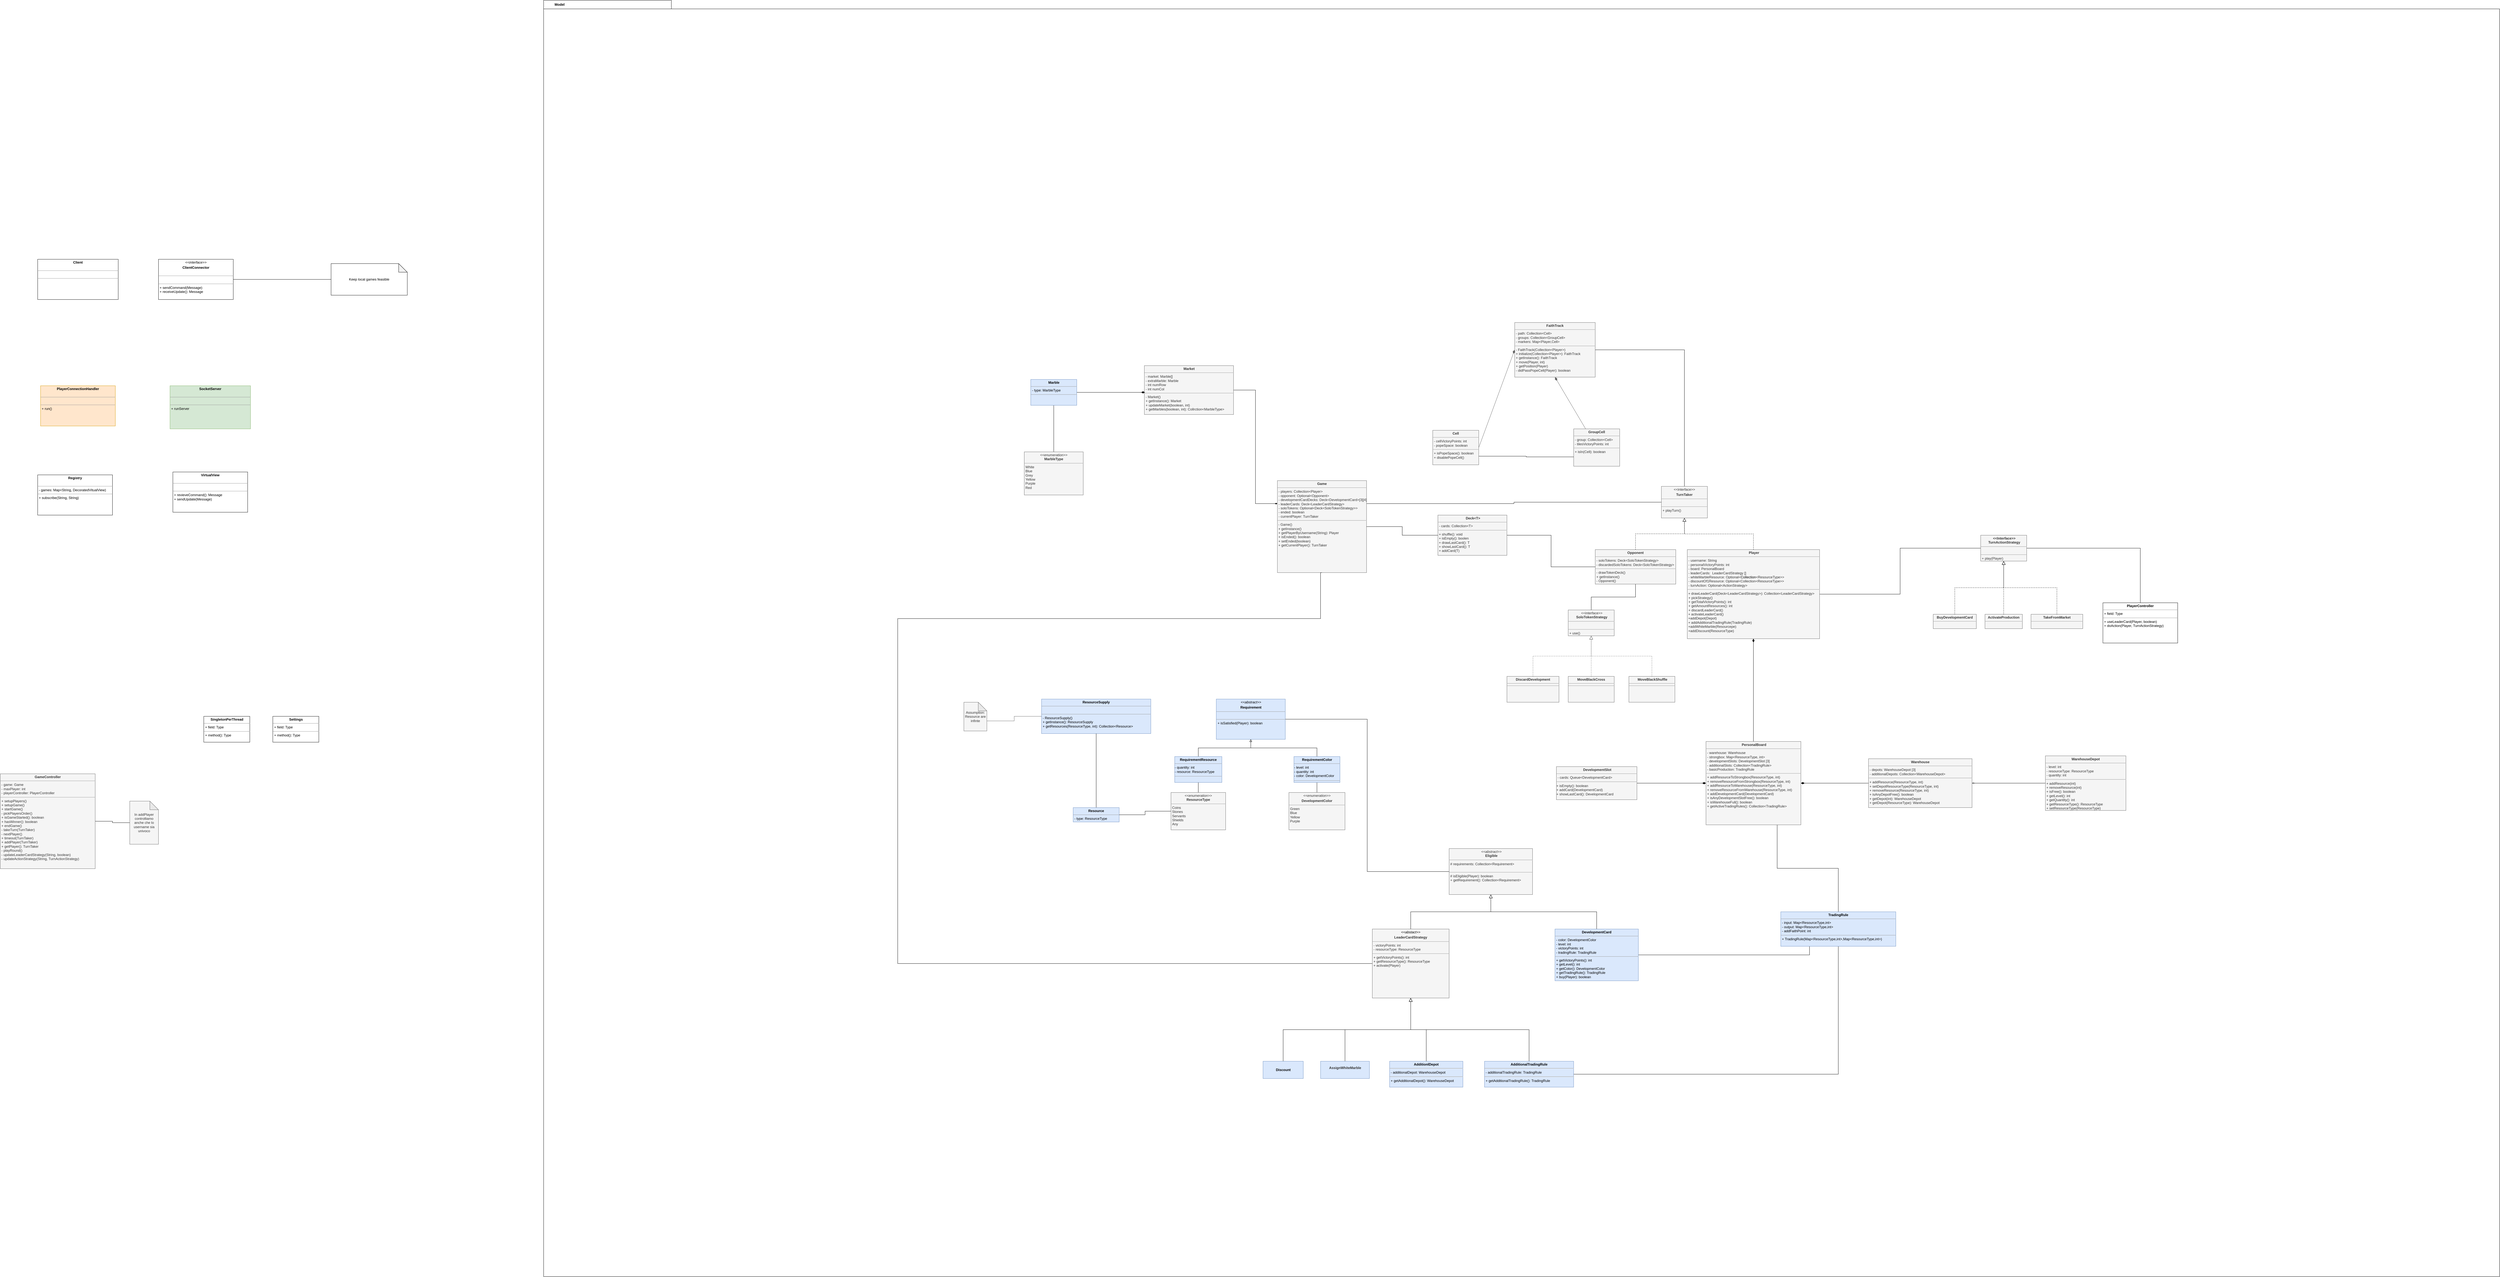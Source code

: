 <mxfile version="14.6.6" type="github">
  <diagram id="3uzYTL3D4Esr4XfQj53W" name="Page-1">
    <mxGraphModel dx="2464" dy="5304" grid="1" gridSize="10" guides="1" tooltips="1" connect="1" arrows="1" fold="1" page="1" pageScale="1" pageWidth="850" pageHeight="1100" math="0" shadow="0">
      <root>
        <mxCell id="0" />
        <mxCell id="1" parent="0" />
        <mxCell id="ATp1D4J068aPoH2H_w-f-113" value="Model" style="shape=folder;fontStyle=1;tabWidth=110;tabHeight=30;tabPosition=left;html=1;boundedLbl=1;labelInHeader=1;container=0;collapsible=0;recursiveResize=0;fillColor=none;" parent="1" vertex="1">
          <mxGeometry x="1179" y="-4151" width="6800" height="4440" as="geometry" />
        </mxCell>
        <mxCell id="9HS6KYXdj1NwRE4yR612-18" value="&lt;p style=&quot;margin: 0px ; margin-top: 4px ; text-align: center&quot;&gt;&lt;b&gt;ResourceSupply&lt;/b&gt;&lt;br&gt;&lt;/p&gt;&lt;hr size=&quot;1&quot;&gt;&lt;p style=&quot;margin: 0px ; margin-left: 4px&quot;&gt;&lt;br&gt;&lt;/p&gt;&lt;hr size=&quot;1&quot;&gt;&lt;p style=&quot;margin: 0px ; margin-left: 4px&quot;&gt;&lt;span&gt;- ResourceSupply()&lt;/span&gt;&lt;br&gt;&lt;/p&gt;&lt;p style=&quot;margin: 0px ; margin-left: 4px&quot;&gt;+ getInstance(): ResourceSupply&lt;/p&gt;&lt;p style=&quot;margin: 0px ; margin-left: 4px&quot;&gt;&lt;span&gt;+ getResources(ResourceType, int):&amp;nbsp;&lt;/span&gt;&lt;span&gt;Collection&lt;/span&gt;&lt;span&gt;&amp;lt;Resource&amp;gt;&lt;/span&gt;&lt;br&gt;&lt;/p&gt;" style="verticalAlign=top;align=left;overflow=fill;fontSize=12;fontFamily=Helvetica;html=1;fillColor=#dae8fc;strokeColor=#6c8ebf;" parent="1" vertex="1">
          <mxGeometry x="2910" y="-1720" width="380" height="120" as="geometry" />
        </mxCell>
        <mxCell id="2zQYEICF_KQKpexj4FG2-2" style="edgeStyle=orthogonalEdgeStyle;rounded=0;orthogonalLoop=1;jettySize=auto;html=1;exitX=0.5;exitY=0;exitDx=0;exitDy=0;entryX=0.5;entryY=1;entryDx=0;entryDy=0;endArrow=none;endFill=0;" parent="1" source="9HS6KYXdj1NwRE4yR612-20" target="9HS6KYXdj1NwRE4yR612-18" edge="1">
          <mxGeometry relative="1" as="geometry" />
        </mxCell>
        <mxCell id="9HS6KYXdj1NwRE4yR612-20" value="&lt;p style=&quot;margin: 0px ; margin-top: 4px ; text-align: center&quot;&gt;&lt;b&gt;Resource&lt;/b&gt;&lt;/p&gt;&lt;hr size=&quot;1&quot;&gt;&lt;p style=&quot;margin: 0px ; margin-left: 4px&quot;&gt;&lt;/p&gt;&lt;p style=&quot;margin: 0px ; margin-left: 4px&quot;&gt;- type: ResourceType&lt;/p&gt;" style="verticalAlign=top;align=left;overflow=fill;fontSize=12;fontFamily=Helvetica;html=1;fillColor=#dae8fc;strokeColor=#6c8ebf;" parent="1" vertex="1">
          <mxGeometry x="3020" y="-1342.5" width="160" height="50" as="geometry" />
        </mxCell>
        <mxCell id="ATp1D4J068aPoH2H_w-f-56" style="edgeStyle=orthogonalEdgeStyle;rounded=0;orthogonalLoop=1;jettySize=auto;html=1;exitX=0.5;exitY=0;exitDx=0;exitDy=0;entryX=0.5;entryY=1;entryDx=0;entryDy=0;endArrow=none;endFill=0;endSize=10;strokeWidth=1;" parent="1" source="9HS6KYXdj1NwRE4yR612-21" target="9HS6KYXdj1NwRE4yR612-23" edge="1">
          <mxGeometry relative="1" as="geometry" />
        </mxCell>
        <mxCell id="9HS6KYXdj1NwRE4yR612-21" value="&lt;p style=&quot;margin: 0px ; margin-top: 4px ; text-align: center&quot;&gt;&lt;i&gt;&amp;lt;&amp;lt;enumeration&amp;gt;&amp;gt;&lt;/i&gt;&lt;br&gt;&lt;b&gt;MarbleType&lt;/b&gt;&lt;/p&gt;&lt;hr size=&quot;1&quot;&gt;&lt;p style=&quot;margin: 0px ; margin-left: 4px&quot;&gt;&lt;span&gt;White&lt;/span&gt;&lt;/p&gt;&lt;p style=&quot;margin: 0px ; margin-left: 4px&quot;&gt;Blue&lt;/p&gt;&lt;p style=&quot;margin: 0px ; margin-left: 4px&quot;&gt;Grey&lt;/p&gt;&lt;p style=&quot;margin: 0px ; margin-left: 4px&quot;&gt;Yellow&lt;/p&gt;&lt;p style=&quot;margin: 0px ; margin-left: 4px&quot;&gt;Purple&lt;/p&gt;&lt;p style=&quot;margin: 0px ; margin-left: 4px&quot;&gt;Red&lt;/p&gt;" style="verticalAlign=top;align=left;overflow=fill;fontSize=12;fontFamily=Helvetica;html=1;fillColor=#f5f5f5;strokeColor=#666666;fontColor=#333333;" parent="1" vertex="1">
          <mxGeometry x="2850" y="-2580" width="205" height="150" as="geometry" />
        </mxCell>
        <mxCell id="2zQYEICF_KQKpexj4FG2-1" style="edgeStyle=orthogonalEdgeStyle;rounded=0;orthogonalLoop=1;jettySize=auto;html=1;exitX=1;exitY=0.5;exitDx=0;exitDy=0;entryX=0;entryY=0.25;entryDx=0;entryDy=0;endArrow=diamondThin;endFill=1;" parent="1" source="9HS6KYXdj1NwRE4yR612-22" target="wFcv4MiB1ZmnkiXywSl2-5" edge="1">
          <mxGeometry relative="1" as="geometry" />
        </mxCell>
        <mxCell id="9HS6KYXdj1NwRE4yR612-22" value="&lt;p style=&quot;margin: 0px ; margin-top: 4px ; text-align: center&quot;&gt;&lt;b&gt;Market&lt;/b&gt;&lt;/p&gt;&lt;hr size=&quot;1&quot;&gt;&lt;p style=&quot;margin: 0px ; margin-left: 4px&quot;&gt;- market: Marble[]&lt;/p&gt;&lt;p style=&quot;margin: 0px ; margin-left: 4px&quot;&gt;- extraMarble: Marble&lt;/p&gt;&lt;p style=&quot;margin: 0px ; margin-left: 4px&quot;&gt;- int numRow&lt;/p&gt;&lt;p style=&quot;margin: 0px ; margin-left: 4px&quot;&gt;- int numCol&lt;/p&gt;&lt;hr size=&quot;1&quot;&gt;&lt;p style=&quot;margin: 0px ; margin-left: 4px&quot;&gt;- Market()&lt;/p&gt;&lt;p style=&quot;margin: 0px ; margin-left: 4px&quot;&gt;+ getInstance(): Market&lt;/p&gt;&lt;p style=&quot;margin: 0px ; margin-left: 4px&quot;&gt;+ updateMarket(boolean, int)&lt;/p&gt;&lt;p style=&quot;margin: 0px ; margin-left: 4px&quot;&gt;+ getMarbles(boolean, int): Collrction&amp;lt;MarbleType&amp;gt;&lt;/p&gt;" style="verticalAlign=top;align=left;overflow=fill;fontSize=12;fontFamily=Helvetica;html=1;fillColor=#f5f5f5;strokeColor=#666666;fontColor=#333333;" parent="1" vertex="1">
          <mxGeometry x="3267.5" y="-2880" width="310" height="170" as="geometry" />
        </mxCell>
        <mxCell id="ATp1D4J068aPoH2H_w-f-53" style="edgeStyle=orthogonalEdgeStyle;rounded=0;orthogonalLoop=1;jettySize=auto;html=1;exitX=1;exitY=0.5;exitDx=0;exitDy=0;entryX=0.006;entryY=0.547;entryDx=0;entryDy=0;entryPerimeter=0;endArrow=diamondThin;endFill=1;endSize=10;strokeWidth=1;" parent="1" source="9HS6KYXdj1NwRE4yR612-23" target="9HS6KYXdj1NwRE4yR612-22" edge="1">
          <mxGeometry relative="1" as="geometry" />
        </mxCell>
        <mxCell id="9HS6KYXdj1NwRE4yR612-23" value="&lt;p style=&quot;margin: 0px ; margin-top: 4px ; text-align: center&quot;&gt;&lt;b&gt;Marble&lt;/b&gt;&lt;/p&gt;&lt;hr size=&quot;1&quot;&gt;&lt;p style=&quot;margin: 0px ; margin-left: 4px&quot;&gt;- type: MarbleType&lt;/p&gt;&lt;hr size=&quot;1&quot;&gt;&lt;p style=&quot;margin: 0px ; margin-left: 4px&quot;&gt;&lt;br&gt;&lt;/p&gt;" style="verticalAlign=top;align=left;overflow=fill;fontSize=12;fontFamily=Helvetica;html=1;fillColor=#dae8fc;strokeColor=#6c8ebf;" parent="1" vertex="1">
          <mxGeometry x="2872.5" y="-2832" width="160" height="90" as="geometry" />
        </mxCell>
        <mxCell id="ATp1D4J068aPoH2H_w-f-110" style="edgeStyle=orthogonalEdgeStyle;rounded=0;sketch=0;orthogonalLoop=1;jettySize=auto;html=1;exitX=0.5;exitY=0;exitDx=0;exitDy=0;entryX=0.5;entryY=1;entryDx=0;entryDy=0;startArrow=none;startFill=0;endArrow=diamondThin;endFill=1;endSize=10;strokeWidth=1;" parent="1" source="9HS6KYXdj1NwRE4yR612-45" target="9HS6KYXdj1NwRE4yR612-49" edge="1">
          <mxGeometry relative="1" as="geometry" />
        </mxCell>
        <mxCell id="2zQYEICF_KQKpexj4FG2-16" style="edgeStyle=orthogonalEdgeStyle;rounded=0;orthogonalLoop=1;jettySize=auto;html=1;exitX=0.75;exitY=1;exitDx=0;exitDy=0;entryX=0.5;entryY=0;entryDx=0;entryDy=0;endArrow=none;endFill=0;" parent="1" source="9HS6KYXdj1NwRE4yR612-45" target="wFcv4MiB1ZmnkiXywSl2-13" edge="1">
          <mxGeometry relative="1" as="geometry" />
        </mxCell>
        <mxCell id="9HS6KYXdj1NwRE4yR612-45" value="&lt;p style=&quot;margin: 0px ; margin-top: 4px ; text-align: center&quot;&gt;&lt;/p&gt;&lt;p style=&quot;text-align: center ; margin: 0px 0px 0px 4px&quot;&gt;&lt;b&gt;PersonalBoard&lt;/b&gt;&lt;/p&gt;&lt;hr&gt;&lt;p style=&quot;margin: 0px ; margin-left: 4px&quot;&gt;- warehouse: Warehouse&lt;/p&gt;&lt;p style=&quot;margin: 0px ; margin-left: 4px&quot;&gt;- strongbox: Map&amp;lt;ResourceType, int&amp;gt;&lt;/p&gt;&lt;p style=&quot;margin: 0px ; margin-left: 4px&quot;&gt;- developmentSlots: DevelopmentSlot [3]&lt;/p&gt;&lt;p style=&quot;margin: 0px ; margin-left: 4px&quot;&gt;- additionalSlots:&amp;nbsp;Collection&amp;lt;TradingRule&amp;gt;&lt;/p&gt;&lt;p style=&quot;margin: 0px ; margin-left: 4px&quot;&gt;- basicProduction: TradingRule&lt;/p&gt;&lt;hr size=&quot;1&quot;&gt;&lt;p style=&quot;margin: 0px ; margin-left: 4px&quot;&gt;+ addResourceToStrongbox(ResourceType, int)&lt;/p&gt;&lt;p style=&quot;margin: 0px ; margin-left: 4px&quot;&gt;+ removeResourceFromStrongbox(ResourceType, int)&lt;/p&gt;&lt;p style=&quot;margin: 0px ; margin-left: 4px&quot;&gt;+ addResourceToWarehouse(ResourceType, int)&lt;/p&gt;&lt;p style=&quot;margin: 0px ; margin-left: 4px&quot;&gt;+ removeResourceFromWarehouse(ResourceType, int)&lt;/p&gt;&lt;p style=&quot;margin: 0px ; margin-left: 4px&quot;&gt;+ addDevelopmentCard(DevelopmentCard)&lt;/p&gt;&lt;p style=&quot;margin: 0px ; margin-left: 4px&quot;&gt;+ isAnyDevelopmentSlotFree(): boolean&lt;/p&gt;&lt;p style=&quot;margin: 0px ; margin-left: 4px&quot;&gt;+ isWarehouseFull(): boolean&lt;/p&gt;&lt;p style=&quot;margin: 0px ; margin-left: 4px&quot;&gt;+ getActiveTradingRules(): Collection&amp;lt;TradingRule&amp;gt;&amp;nbsp;&lt;/p&gt;" style="verticalAlign=top;align=left;overflow=fill;fontSize=12;fontFamily=Helvetica;html=1;fillColor=#f5f5f5;strokeColor=#666666;fontColor=#333333;" parent="1" vertex="1">
          <mxGeometry x="5220" y="-1572.5" width="330" height="290" as="geometry" />
        </mxCell>
        <mxCell id="9HS6KYXdj1NwRE4yR612-46" value="&lt;p style=&quot;margin: 0px ; margin-top: 4px ; text-align: center&quot;&gt;&lt;b&gt;WarehouseDepot&lt;/b&gt;&lt;/p&gt;&lt;hr size=&quot;1&quot;&gt;&lt;p style=&quot;margin: 0px ; margin-left: 4px&quot;&gt;- level: int&lt;/p&gt;&lt;p style=&quot;margin: 0px ; margin-left: 4px&quot;&gt;- resourceType: ResourceType&lt;/p&gt;&lt;p style=&quot;margin: 0px ; margin-left: 4px&quot;&gt;- quantity: int&lt;/p&gt;&lt;hr&gt;&amp;nbsp;+ addResource(int)&lt;br&gt;&amp;nbsp;+ removeResource(int)&lt;br&gt;&amp;nbsp;+ isFree(): boolean&lt;br&gt;&amp;nbsp;+ getLevel(): int&lt;br&gt;&amp;nbsp;+ getQuantity(): int&lt;br&gt;&amp;nbsp;+ getResourceType(): ResourceType&lt;br&gt;&amp;nbsp;+ setResourceType(ResourceType)" style="verticalAlign=top;align=left;overflow=fill;fontSize=12;fontFamily=Helvetica;html=1;fillColor=#f5f5f5;strokeColor=#666666;fontColor=#333333;" parent="1" vertex="1">
          <mxGeometry x="6400" y="-1522.5" width="280" height="190" as="geometry" />
        </mxCell>
        <mxCell id="ATp1D4J068aPoH2H_w-f-97" style="edgeStyle=orthogonalEdgeStyle;rounded=0;sketch=0;orthogonalLoop=1;jettySize=auto;html=1;exitX=1;exitY=0.5;exitDx=0;exitDy=0;entryX=0;entryY=0.5;entryDx=0;entryDy=0;startArrow=diamondThin;startFill=0;endArrow=none;endFill=0;endSize=10;strokeWidth=1;" parent="1" source="9HS6KYXdj1NwRE4yR612-47" target="9HS6KYXdj1NwRE4yR612-46" edge="1">
          <mxGeometry relative="1" as="geometry" />
        </mxCell>
        <mxCell id="ATp1D4J068aPoH2H_w-f-108" style="edgeStyle=orthogonalEdgeStyle;rounded=0;sketch=0;orthogonalLoop=1;jettySize=auto;html=1;exitX=0;exitY=0.5;exitDx=0;exitDy=0;startArrow=none;startFill=0;endArrow=diamondThin;endFill=1;endSize=10;strokeWidth=1;" parent="1" source="9HS6KYXdj1NwRE4yR612-47" target="9HS6KYXdj1NwRE4yR612-45" edge="1">
          <mxGeometry relative="1" as="geometry" />
        </mxCell>
        <mxCell id="9HS6KYXdj1NwRE4yR612-47" value="&lt;p style=&quot;margin: 0px ; margin-top: 4px ; text-align: center&quot;&gt;&lt;b&gt;Warehouse&lt;/b&gt;&lt;/p&gt;&lt;hr size=&quot;1&quot;&gt;&lt;p style=&quot;margin: 0px ; margin-left: 4px&quot;&gt;- depots: WarehouseDepot [3]&lt;/p&gt;&lt;p style=&quot;margin: 0px ; margin-left: 4px&quot;&gt;- additionalDepots:&amp;nbsp;Collection&amp;lt;WarehouseDepot&amp;gt;&lt;/p&gt;&lt;hr&gt;&amp;nbsp;+ addResource(ResourceType, int)&lt;br&gt;&amp;nbsp;+ setDepotResourceType(ResourceType, int)&lt;br&gt;&amp;nbsp;+ removeResource(ResourceType, int)&lt;br&gt;&lt;b&gt;&amp;nbsp;&lt;/b&gt;+ isAnyDepotFree(): boolean&lt;br&gt;&amp;nbsp;+ getDepot(int):&amp;nbsp;WarehouseDepot&lt;br&gt;&amp;nbsp;+ getDepot(ResourceType):&amp;nbsp;WarehouseDepot" style="verticalAlign=top;align=left;overflow=fill;fontSize=12;fontFamily=Helvetica;html=1;fillColor=#f5f5f5;strokeColor=#666666;fontColor=#333333;" parent="1" vertex="1">
          <mxGeometry x="5785" y="-1512.5" width="360" height="170" as="geometry" />
        </mxCell>
        <mxCell id="ATp1D4J068aPoH2H_w-f-109" style="edgeStyle=orthogonalEdgeStyle;rounded=0;sketch=0;orthogonalLoop=1;jettySize=auto;html=1;exitX=1;exitY=0.5;exitDx=0;exitDy=0;entryX=0;entryY=0.5;entryDx=0;entryDy=0;startArrow=none;startFill=0;endArrow=diamondThin;endFill=1;endSize=10;strokeWidth=1;" parent="1" source="9HS6KYXdj1NwRE4yR612-48" target="9HS6KYXdj1NwRE4yR612-45" edge="1">
          <mxGeometry relative="1" as="geometry" />
        </mxCell>
        <mxCell id="9HS6KYXdj1NwRE4yR612-48" value="&lt;p style=&quot;margin: 0px ; margin-top: 4px ; text-align: center&quot;&gt;&lt;/p&gt;&lt;p style=&quot;text-align: center ; margin: 0px 0px 0px 4px&quot;&gt;&lt;b&gt;DevelopmentSlot&lt;/b&gt;&lt;/p&gt;&lt;hr size=&quot;1&quot;&gt;&lt;p style=&quot;margin: 0px ; margin-left: 4px&quot;&gt;- cards: Queue&amp;lt;DevelopmentCard&amp;gt;&lt;/p&gt;&lt;hr&gt;+ isEmpty(): boolean&lt;br&gt;+ addCard(DevelopmentCard)&lt;br&gt;+ showLastCard(): DevelopmentCard" style="verticalAlign=top;align=left;overflow=fill;fontSize=12;fontFamily=Helvetica;html=1;fillColor=#f5f5f5;strokeColor=#666666;fontColor=#333333;" parent="1" vertex="1">
          <mxGeometry x="4700" y="-1485" width="280" height="115" as="geometry" />
        </mxCell>
        <mxCell id="ATp1D4J068aPoH2H_w-f-104" style="edgeStyle=orthogonalEdgeStyle;rounded=0;sketch=0;orthogonalLoop=1;jettySize=auto;html=1;exitX=0.5;exitY=0;exitDx=0;exitDy=0;dashed=1;startArrow=none;startFill=0;endArrow=block;endFill=0;endSize=10;strokeWidth=1;" parent="1" source="9HS6KYXdj1NwRE4yR612-49" edge="1">
          <mxGeometry relative="1" as="geometry">
            <mxPoint x="5145" y="-2350" as="targetPoint" />
          </mxGeometry>
        </mxCell>
        <mxCell id="2zQYEICF_KQKpexj4FG2-12" style="edgeStyle=orthogonalEdgeStyle;rounded=0;orthogonalLoop=1;jettySize=auto;html=1;exitX=1;exitY=0.5;exitDx=0;exitDy=0;entryX=0;entryY=0.5;entryDx=0;entryDy=0;endArrow=none;endFill=0;" parent="1" source="9HS6KYXdj1NwRE4yR612-49" target="bbEcrkGTxuFlV8iDZgjS-11" edge="1">
          <mxGeometry relative="1" as="geometry" />
        </mxCell>
        <mxCell id="9HS6KYXdj1NwRE4yR612-49" value="&lt;p style=&quot;margin: 0px ; margin-top: 4px ; text-align: center&quot;&gt;&lt;/p&gt;&lt;p style=&quot;text-align: center ; margin: 0px 0px 0px 4px&quot;&gt;&lt;b&gt;Player&lt;/b&gt;&lt;/p&gt;&lt;hr size=&quot;1&quot;&gt;&lt;p style=&quot;margin: 0px 0px 0px 4px&quot;&gt;- username: String&lt;/p&gt;&lt;p style=&quot;margin: 0px 0px 0px 4px&quot;&gt;- personalVictoryPoints: int&lt;/p&gt;&lt;p style=&quot;margin: 0px 0px 0px 4px&quot;&gt;- board: PersonalBoard&lt;/p&gt;&lt;p style=&quot;margin: 0px 0px 0px 4px&quot;&gt;- leaderCards:&amp;nbsp; LeaderCardStrategy []&lt;/p&gt;&lt;p style=&quot;margin: 0px 0px 0px 4px&quot;&gt;- whiteMarbleResource: Optional&amp;lt;&lt;font color=&quot;#000000&quot;&gt;Collection&lt;/font&gt;&amp;lt;ResourceType&amp;gt;&amp;gt;&lt;/p&gt;&lt;p style=&quot;margin: 0px 0px 0px 4px&quot;&gt;- discountOf1Resource: Optional&amp;lt;Collection&amp;lt;ResourceType&amp;gt;&amp;gt;&lt;/p&gt;&lt;p style=&quot;margin: 0px 0px 0px 4px&quot;&gt;&lt;span&gt;- turnAction: Optional&amp;lt;ActionStrategy&amp;gt;&lt;/span&gt;&lt;br&gt;&lt;/p&gt;&lt;hr&gt;&amp;nbsp;+ drawLeaderCard(Deck&amp;lt;LeaderCardStrategy&amp;gt;):&amp;nbsp;Collection&amp;lt;LeaderCardStrategy&amp;gt;&lt;br&gt;&lt;p style=&quot;margin: 0px 0px 0px 4px&quot;&gt;&lt;span&gt;+ pickStrategy()&lt;/span&gt;&lt;br&gt;&lt;/p&gt;&lt;p style=&quot;margin: 0px 0px 0px 4px&quot;&gt;+ getTotalVictoryPoints(): int&lt;/p&gt;&lt;p style=&quot;margin: 0px 0px 0px 4px&quot;&gt;+ getAmountResources(): int&lt;/p&gt;&lt;p style=&quot;margin: 0px 0px 0px 4px&quot;&gt;+ discardLeaderCard()&lt;br&gt;&lt;/p&gt;&lt;div&gt;&amp;nbsp;+ activateLeaderCard()&lt;/div&gt;&lt;div&gt;&amp;nbsp;+addDepot(Depot)&lt;/div&gt;&lt;div&gt;&amp;nbsp;+ addAdditionalTradingRule(TradingRule)&lt;/div&gt;&lt;div&gt;&amp;nbsp;+addWhiteMarble(Resourcepe)&lt;/div&gt;&lt;div&gt;&amp;nbsp;+addDiscount(ResourceType)&lt;/div&gt;&lt;p style=&quot;margin: 0px 0px 0px 4px&quot;&gt;&lt;br&gt;&lt;/p&gt;" style="verticalAlign=top;align=left;overflow=fill;fontSize=12;fontFamily=Helvetica;html=1;fillColor=#f5f5f5;strokeColor=#666666;fontColor=#333333;" parent="1" vertex="1">
          <mxGeometry x="5155" y="-2240" width="460" height="310" as="geometry" />
        </mxCell>
        <mxCell id="bJL8VJO18GOnLdzFfNNw-2" style="edgeStyle=orthogonalEdgeStyle;rounded=0;orthogonalLoop=1;jettySize=auto;html=1;exitX=0;exitY=0;exitDx=80;exitDy=65;exitPerimeter=0;entryX=0;entryY=0.5;entryDx=0;entryDy=0;endArrow=none;endFill=0;fillColor=#f5f5f5;strokeColor=#666666;" parent="1" source="bJL8VJO18GOnLdzFfNNw-1" target="9HS6KYXdj1NwRE4yR612-18" edge="1">
          <mxGeometry relative="1" as="geometry" />
        </mxCell>
        <mxCell id="bJL8VJO18GOnLdzFfNNw-1" value="Assumption: Resource are infinte" style="shape=note;whiteSpace=wrap;html=1;backgroundOutline=1;darkOpacity=0.05;fillColor=#f5f5f5;strokeColor=#666666;fontColor=#333333;" parent="1" vertex="1">
          <mxGeometry x="2640" y="-1709" width="80" height="100" as="geometry" />
        </mxCell>
        <mxCell id="ATp1D4J068aPoH2H_w-f-105" style="edgeStyle=orthogonalEdgeStyle;rounded=0;sketch=0;orthogonalLoop=1;jettySize=auto;html=1;exitX=0.5;exitY=0;exitDx=0;exitDy=0;entryX=0.5;entryY=1;entryDx=0;entryDy=0;dashed=1;startArrow=none;startFill=0;endArrow=block;endFill=0;endSize=10;strokeWidth=1;fillColor=#f5f5f5;strokeColor=#666666;" parent="1" source="bJL8VJO18GOnLdzFfNNw-12" target="bbEcrkGTxuFlV8iDZgjS-3" edge="1">
          <mxGeometry relative="1" as="geometry" />
        </mxCell>
        <mxCell id="bJL8VJO18GOnLdzFfNNw-12" value="&lt;p style=&quot;margin: 0px ; margin-top: 4px ; text-align: center&quot;&gt;&lt;b&gt;DiscardDevelopment&lt;/b&gt;&lt;/p&gt;&lt;hr&gt;&lt;hr size=&quot;1&quot;&gt;&lt;p style=&quot;margin: 0px ; margin-left: 4px&quot;&gt;&lt;br&gt;&lt;/p&gt;" style="verticalAlign=top;align=left;overflow=fill;fontSize=12;fontFamily=Helvetica;html=1;fillColor=#f5f5f5;strokeColor=#666666;fontColor=#333333;" parent="1" vertex="1">
          <mxGeometry x="4528" y="-1799" width="181" height="90" as="geometry" />
        </mxCell>
        <mxCell id="ATp1D4J068aPoH2H_w-f-106" style="edgeStyle=orthogonalEdgeStyle;rounded=0;sketch=0;orthogonalLoop=1;jettySize=auto;html=1;exitX=0.5;exitY=0;exitDx=0;exitDy=0;entryX=0.5;entryY=1;entryDx=0;entryDy=0;dashed=1;startArrow=none;startFill=0;endArrow=block;endFill=0;endSize=10;strokeWidth=1;fillColor=#f5f5f5;strokeColor=#666666;" parent="1" source="bJL8VJO18GOnLdzFfNNw-13" target="bbEcrkGTxuFlV8iDZgjS-3" edge="1">
          <mxGeometry relative="1" as="geometry" />
        </mxCell>
        <mxCell id="bJL8VJO18GOnLdzFfNNw-13" value="&lt;p style=&quot;margin: 0px ; margin-top: 4px ; text-align: center&quot;&gt;&lt;b&gt;MoveBlackCross&lt;/b&gt;&lt;/p&gt;&lt;hr&gt;&lt;hr size=&quot;1&quot;&gt;&lt;p style=&quot;margin: 0px ; margin-left: 4px&quot;&gt;&lt;br&gt;&lt;/p&gt;" style="verticalAlign=top;align=left;overflow=fill;fontSize=12;fontFamily=Helvetica;html=1;fillColor=#f5f5f5;strokeColor=#666666;fontColor=#333333;" parent="1" vertex="1">
          <mxGeometry x="4741" y="-1799" width="160" height="90" as="geometry" />
        </mxCell>
        <mxCell id="ATp1D4J068aPoH2H_w-f-107" style="edgeStyle=orthogonalEdgeStyle;rounded=0;sketch=0;orthogonalLoop=1;jettySize=auto;html=1;exitX=0.5;exitY=0;exitDx=0;exitDy=0;entryX=0.5;entryY=1;entryDx=0;entryDy=0;dashed=1;startArrow=none;startFill=0;endArrow=block;endFill=0;endSize=10;strokeWidth=1;fillColor=#f5f5f5;strokeColor=#666666;" parent="1" source="bJL8VJO18GOnLdzFfNNw-16" target="bbEcrkGTxuFlV8iDZgjS-3" edge="1">
          <mxGeometry relative="1" as="geometry" />
        </mxCell>
        <mxCell id="bJL8VJO18GOnLdzFfNNw-16" value="&lt;p style=&quot;margin: 0px ; margin-top: 4px ; text-align: center&quot;&gt;&lt;/p&gt;&lt;p style=&quot;text-align: center ; margin: 0px 0px 0px 4px&quot;&gt;&lt;b&gt;MoveBlackShuffle&lt;/b&gt;&lt;/p&gt;&lt;hr&gt;&lt;hr size=&quot;1&quot;&gt;&lt;p style=&quot;margin: 0px ; margin-left: 4px&quot;&gt;&lt;br&gt;&lt;/p&gt;" style="verticalAlign=top;align=left;overflow=fill;fontSize=12;fontFamily=Helvetica;html=1;fillColor=#f5f5f5;strokeColor=#666666;fontColor=#333333;" parent="1" vertex="1">
          <mxGeometry x="4952" y="-1799" width="160" height="90" as="geometry" />
        </mxCell>
        <mxCell id="dnvCFFYv_A8ezunFu3o5-4" style="edgeStyle=orthogonalEdgeStyle;rounded=0;orthogonalLoop=1;jettySize=auto;html=1;exitX=1;exitY=0.5;exitDx=0;exitDy=0;entryX=0;entryY=0.5;entryDx=0;entryDy=0;entryPerimeter=0;endArrow=none;endFill=0;" parent="1" source="wFcv4MiB1ZmnkiXywSl2-4" target="d4eNFwd-V8450kec78hR-24" edge="1">
          <mxGeometry relative="1" as="geometry" />
        </mxCell>
        <mxCell id="wFcv4MiB1ZmnkiXywSl2-4" value="&lt;p style=&quot;margin: 0px ; margin-top: 4px ; text-align: center&quot;&gt;&lt;b&gt;GameController&lt;/b&gt;&lt;/p&gt;&lt;hr size=&quot;1&quot;&gt;&lt;p style=&quot;margin: 0px ; margin-left: 4px&quot;&gt;- game: Game&lt;/p&gt;&lt;p style=&quot;margin: 0px ; margin-left: 4px&quot;&gt;&lt;span&gt;- maxPlayer: int&lt;/span&gt;&lt;br&gt;&lt;/p&gt;&lt;p style=&quot;margin: 0px ; margin-left: 4px&quot;&gt;&lt;span&gt;- playerController: PlayerController&lt;/span&gt;&lt;/p&gt;&lt;hr size=&quot;1&quot;&gt;&lt;p style=&quot;margin: 0px 0px 0px 4px&quot;&gt;+ setupPlayers()&lt;br&gt;&lt;/p&gt;&lt;p style=&quot;margin: 0px 0px 0px 4px&quot;&gt;+ setupGame()&lt;/p&gt;&lt;p style=&quot;margin: 0px 0px 0px 4px&quot;&gt;+ startGame()&lt;br&gt;&lt;/p&gt;&lt;p style=&quot;margin: 0px 0px 0px 4px&quot;&gt;- pickPlayersOrder()&lt;/p&gt;&lt;p style=&quot;margin: 0px ; margin-left: 4px&quot;&gt;+ isGameStarted(): boolean&lt;/p&gt;&lt;p style=&quot;margin: 0px ; margin-left: 4px&quot;&gt;&lt;span&gt;+ hasWinner(): boolean&lt;/span&gt;&lt;/p&gt;&lt;p style=&quot;margin: 0px ; margin-left: 4px&quot;&gt;+ endGame()&lt;/p&gt;&lt;p style=&quot;margin: 0px 0px 0px 4px&quot;&gt;- takeTurn(&lt;span style=&quot;text-align: center&quot;&gt;TurnTaker&lt;/span&gt;)&lt;/p&gt;&lt;p style=&quot;margin: 0px 0px 0px 4px&quot;&gt;- nextPlayer()&lt;br&gt;&lt;/p&gt;&lt;p style=&quot;margin: 0px 0px 0px 4px&quot;&gt;+ timeout(TurnTaker)&lt;br&gt;&lt;/p&gt;&lt;p style=&quot;margin: 0px 0px 0px 4px&quot;&gt;+ addPlayer(TurnTaker)&lt;/p&gt;&lt;p style=&quot;margin: 0px 0px 0px 4px&quot;&gt;+ getPlayer(): TurnTaker&lt;/p&gt;&lt;p style=&quot;margin: 0px 0px 0px 4px&quot;&gt;- playRound()&lt;/p&gt;&lt;p style=&quot;margin: 0px 0px 0px 4px&quot;&gt;- updateLeaderCardStrategy(String, boolean)&lt;/p&gt;&lt;p style=&quot;margin: 0px 0px 0px 4px&quot;&gt;- updateActionStrategy(String, TurnActionStrategy)&lt;/p&gt;&lt;p style=&quot;margin: 0px ; margin-left: 4px&quot;&gt;&lt;span style=&quot;color: rgba(0 , 0 , 0 , 0) ; font-family: monospace ; font-size: 0px&quot;&gt;%3CmxGraphModel%3E%3Croot%3E%3CmxCell%20id%3D%220%22%2F%3E%3CmxCell%20id%3D%221%22%20parent%3D%220%22%2F%3E%3CmxCell%20id%3D%222%22%20value%3D%22Choice%20of%20random%20First%20Player%22%20style%3D%22rounded%3D0%3BwhiteSpace%3Dwrap%3Bhtml%3D1%3B%22%20vertex%3D%221%22%20parent%3D%221%22%3E%3CmxGeometry%20x%3D%22-720%22%20y%3D%22556%22%20width%3D%22120%22%20height%3D%2260%22%20as%3D%22geometry%22%2F%3E%3C%2FmxCell%3E%3C%2Froot%3E%3C%2FmxGraphModel%3E&lt;/span&gt;&lt;br&gt;&lt;/p&gt;&lt;p style=&quot;margin: 0px ; margin-left: 4px&quot;&gt;&lt;br&gt;&lt;/p&gt;" style="verticalAlign=top;align=left;overflow=fill;fontSize=12;fontFamily=Helvetica;html=1;fillColor=#f5f5f5;strokeColor=#666666;fontColor=#333333;" parent="1" vertex="1">
          <mxGeometry x="-710" y="-1460" width="330" height="330" as="geometry" />
        </mxCell>
        <mxCell id="2zQYEICF_KQKpexj4FG2-8" style="edgeStyle=orthogonalEdgeStyle;rounded=0;orthogonalLoop=1;jettySize=auto;html=1;exitX=1;exitY=0.25;exitDx=0;exitDy=0;entryX=0;entryY=0.5;entryDx=0;entryDy=0;endArrow=none;endFill=0;" parent="1" source="wFcv4MiB1ZmnkiXywSl2-5" target="ATp1D4J068aPoH2H_w-f-102" edge="1">
          <mxGeometry relative="1" as="geometry" />
        </mxCell>
        <mxCell id="wFcv4MiB1ZmnkiXywSl2-5" value="&lt;p style=&quot;margin: 0px ; margin-top: 4px ; text-align: center&quot;&gt;&lt;b&gt;Game&lt;/b&gt;&lt;/p&gt;&lt;hr size=&quot;1&quot;&gt;&lt;p style=&quot;margin: 0px ; margin-left: 4px&quot;&gt;- players: Collection&amp;lt;Player&amp;gt;&lt;/p&gt;&lt;p style=&quot;margin: 0px ; margin-left: 4px&quot;&gt;- opponent: Optional&amp;lt;Opponent&amp;gt;&lt;/p&gt;&lt;p style=&quot;margin: 0px ; margin-left: 4px&quot;&gt;&lt;span&gt;- developmentCardDecks: Deck&amp;lt;DevelopmentCard&amp;gt;[3][4]&lt;/span&gt;&lt;br&gt;&lt;/p&gt;&lt;p style=&quot;margin: 0px ; margin-left: 4px&quot;&gt;- leaderCards: Deck&amp;lt;LeaderCardStrategy&amp;gt;&lt;/p&gt;&lt;p style=&quot;margin: 0px ; margin-left: 4px&quot;&gt;- soloTokens: Optional&amp;lt;Deck&amp;lt;SoloTokenStrategy&amp;gt;&amp;gt;&lt;/p&gt;&lt;p style=&quot;margin: 0px ; margin-left: 4px&quot;&gt;- ended: boolean&lt;/p&gt;&lt;p style=&quot;margin: 0px ; margin-left: 4px&quot;&gt;- currentPlayer: TurnTaker&lt;br&gt;&lt;/p&gt;&lt;hr&gt;&amp;nbsp;- Game()&lt;br&gt;&amp;nbsp;+ getInstance()&amp;nbsp;&lt;br&gt;&amp;nbsp;+ getPlayerByUsername(String): Player&lt;br&gt;&amp;nbsp;+ isEnded(): boolean&lt;br&gt;&amp;nbsp;+ setEnded(boolean)&lt;br&gt;&amp;nbsp;+ getCurrentPlayer(): TurnTaker" style="verticalAlign=top;align=left;overflow=fill;fontSize=12;fontFamily=Helvetica;html=1;fillColor=#f5f5f5;strokeColor=#666666;fontColor=#333333;" parent="1" vertex="1">
          <mxGeometry x="3730" y="-2480" width="310" height="320" as="geometry" />
        </mxCell>
        <mxCell id="ATp1D4J068aPoH2H_w-f-103" style="edgeStyle=orthogonalEdgeStyle;rounded=0;sketch=0;orthogonalLoop=1;jettySize=auto;html=1;exitX=0.5;exitY=0;exitDx=0;exitDy=0;entryX=0.5;entryY=1;entryDx=0;entryDy=0;startArrow=none;startFill=0;endArrow=block;endFill=0;endSize=10;strokeWidth=1;dashed=1;" parent="1" source="wFcv4MiB1ZmnkiXywSl2-25" target="ATp1D4J068aPoH2H_w-f-102" edge="1">
          <mxGeometry relative="1" as="geometry" />
        </mxCell>
        <mxCell id="2zQYEICF_KQKpexj4FG2-11" style="edgeStyle=orthogonalEdgeStyle;rounded=0;orthogonalLoop=1;jettySize=auto;html=1;exitX=0.5;exitY=1;exitDx=0;exitDy=0;entryX=0.5;entryY=0;entryDx=0;entryDy=0;endArrow=none;endFill=0;" parent="1" source="wFcv4MiB1ZmnkiXywSl2-25" target="bbEcrkGTxuFlV8iDZgjS-3" edge="1">
          <mxGeometry relative="1" as="geometry" />
        </mxCell>
        <mxCell id="wFcv4MiB1ZmnkiXywSl2-25" value="&lt;p style=&quot;margin: 0px ; margin-top: 4px ; text-align: center&quot;&gt;&lt;b&gt;Opponent&lt;/b&gt;&lt;/p&gt;&lt;hr size=&quot;1&quot;&gt;&lt;p style=&quot;margin: 0px ; margin-left: 4px&quot;&gt;- soloTokens: Deck&amp;lt;SoloTokenStrategy&amp;gt;&lt;/p&gt;&lt;p style=&quot;margin: 0px ; margin-left: 4px&quot;&gt;- discardedSoloTokens: Deck&amp;lt;SoloTokenStrategy&amp;gt;&lt;/p&gt;&lt;hr size=&quot;1&quot;&gt;&lt;p style=&quot;margin: 0px ; margin-left: 4px&quot;&gt;- drawTokenDeck()&lt;/p&gt;&lt;p style=&quot;margin: 0px ; margin-left: 4px&quot;&gt;+ getInstance()&lt;/p&gt;&lt;p style=&quot;margin: 0px ; margin-left: 4px&quot;&gt;- Opponent()&lt;/p&gt;" style="verticalAlign=top;align=left;overflow=fill;fontSize=12;fontFamily=Helvetica;html=1;fillColor=#f5f5f5;strokeColor=#666666;fontColor=#333333;" parent="1" vertex="1">
          <mxGeometry x="4835" y="-2240" width="280" height="120" as="geometry" />
        </mxCell>
        <mxCell id="d4eNFwd-V8450kec78hR-24" value="In addPlayer controlliamo anche che lo username sia univoco" style="shape=note;whiteSpace=wrap;html=1;backgroundOutline=1;darkOpacity=0.05;fillColor=#f5f5f5;strokeColor=#666666;fontColor=#333333;" parent="1" vertex="1">
          <mxGeometry x="-260" y="-1365" width="100" height="150" as="geometry" />
        </mxCell>
        <mxCell id="ATp1D4J068aPoH2H_w-f-25" style="edgeStyle=orthogonalEdgeStyle;rounded=0;orthogonalLoop=1;jettySize=auto;html=1;exitX=0.5;exitY=0;exitDx=0;exitDy=0;entryX=0.5;entryY=1;entryDx=0;entryDy=0;endArrow=block;endFill=0;endSize=10;strokeWidth=1;" parent="1" source="bbEcrkGTxuFlV8iDZgjS-2" target="ATp1D4J068aPoH2H_w-f-22" edge="1">
          <mxGeometry relative="1" as="geometry" />
        </mxCell>
        <mxCell id="2zQYEICF_KQKpexj4FG2-15" style="edgeStyle=orthogonalEdgeStyle;rounded=0;orthogonalLoop=1;jettySize=auto;html=1;exitX=1;exitY=0.5;exitDx=0;exitDy=0;entryX=0.25;entryY=1;entryDx=0;entryDy=0;endArrow=none;endFill=0;" parent="1" source="bbEcrkGTxuFlV8iDZgjS-2" target="wFcv4MiB1ZmnkiXywSl2-13" edge="1">
          <mxGeometry relative="1" as="geometry" />
        </mxCell>
        <mxCell id="bbEcrkGTxuFlV8iDZgjS-2" value="&lt;p style=&quot;color: rgb(0 , 0 , 0) ; font-family: &amp;#34;helvetica&amp;#34; ; font-size: 12px ; font-style: normal ; font-weight: 400 ; letter-spacing: normal ; text-indent: 0px ; text-transform: none ; word-spacing: 0px ; margin: 4px 0px 0px ; text-align: center&quot;&gt;&lt;b&gt;DevelopmentCard&lt;/b&gt;&lt;/p&gt;&lt;hr size=&quot;1&quot; style=&quot;color: rgb(0 , 0 , 0) ; font-family: &amp;#34;helvetica&amp;#34; ; font-size: 12px ; font-style: normal ; font-weight: 400 ; letter-spacing: normal ; text-align: left ; text-indent: 0px ; text-transform: none ; word-spacing: 0px&quot;&gt;&lt;p style=&quot;color: rgb(0 , 0 , 0) ; font-family: &amp;#34;helvetica&amp;#34; ; font-size: 12px ; font-style: normal ; font-weight: 400 ; letter-spacing: normal ; text-align: left ; text-indent: 0px ; text-transform: none ; word-spacing: 0px ; margin: 0px 0px 0px 4px&quot;&gt;&lt;span&gt;- color: Development&lt;/span&gt;&lt;span&gt;Color&lt;/span&gt;&lt;br&gt;&lt;/p&gt;&lt;p style=&quot;color: rgb(0 , 0 , 0) ; font-family: &amp;#34;helvetica&amp;#34; ; font-size: 12px ; font-style: normal ; font-weight: 400 ; letter-spacing: normal ; text-align: left ; text-indent: 0px ; text-transform: none ; word-spacing: 0px ; margin: 0px 0px 0px 4px&quot;&gt;- level: int&lt;/p&gt;&lt;p style=&quot;color: rgb(0 , 0 , 0) ; font-family: &amp;#34;helvetica&amp;#34; ; font-size: 12px ; font-style: normal ; letter-spacing: normal ; text-align: left ; text-indent: 0px ; text-transform: none ; word-spacing: 0px ; margin: 0px 0px 0px 4px&quot;&gt;- victoryPoints: int&lt;br&gt;&lt;/p&gt;&lt;p style=&quot;color: rgb(0 , 0 , 0) ; font-family: &amp;#34;helvetica&amp;#34; ; font-size: 12px ; font-style: normal ; font-weight: 400 ; letter-spacing: normal ; text-align: left ; text-indent: 0px ; text-transform: none ; word-spacing: 0px ; margin: 0px 0px 0px 4px&quot;&gt;&lt;span style=&quot;font-family: &amp;#34;helvetica&amp;#34;&quot;&gt;- tradingRule: TradingRule&lt;/span&gt;&lt;b&gt;&lt;br&gt;&lt;/b&gt;&lt;/p&gt;&lt;hr size=&quot;1&quot; style=&quot;color: rgb(0 , 0 , 0) ; font-family: &amp;#34;helvetica&amp;#34; ; font-size: 12px ; font-style: normal ; font-weight: 400 ; letter-spacing: normal ; text-align: left ; text-indent: 0px ; text-transform: none ; word-spacing: 0px&quot;&gt;&lt;p style=&quot;font-family: &amp;#34;helvetica&amp;#34; ; margin: 0px 0px 0px 4px&quot;&gt;+ getVictoryPoints(): int&lt;/p&gt;&lt;p style=&quot;color: rgb(0 , 0 , 0) ; font-family: &amp;#34;helvetica&amp;#34; ; font-size: 12px ; font-style: normal ; letter-spacing: normal ; text-align: left ; text-indent: 0px ; text-transform: none ; word-spacing: 0px ; margin: 0px 0px 0px 4px&quot;&gt;&lt;span&gt;+ getLevel(): int&lt;/span&gt;&lt;br&gt;&lt;/p&gt;&lt;p style=&quot;color: rgb(0 , 0 , 0) ; font-family: &amp;#34;helvetica&amp;#34; ; margin: 0px 0px 0px 4px&quot;&gt;&lt;span&gt;+ getColor(): DevelopmentColor&lt;/span&gt;&lt;/p&gt;&lt;p style=&quot;margin: 0px 0px 0px 4px&quot;&gt;+ getTradingRule(): TradingRule&lt;/p&gt;&lt;p style=&quot;color: rgb(0 , 0 , 0) ; font-family: &amp;#34;helvetica&amp;#34; ; font-size: 12px ; font-style: normal ; letter-spacing: normal ; text-align: left ; text-indent: 0px ; text-transform: none ; word-spacing: 0px ; margin: 0px 0px 0px 4px&quot;&gt;+ buy(Player): boolean&lt;br&gt;&lt;/p&gt;&lt;p style=&quot;color: rgb(0 , 0 , 0) ; font-family: &amp;#34;helvetica&amp;#34; ; font-size: 12px ; font-style: normal ; letter-spacing: normal ; text-align: left ; text-indent: 0px ; text-transform: none ; word-spacing: 0px ; margin: 0px 0px 0px 4px&quot;&gt;&lt;br&gt;&lt;/p&gt;" style="verticalAlign=top;align=left;overflow=fill;fontSize=12;fontFamily=Helvetica;html=1;fillColor=#dae8fc;strokeColor=#6c8ebf;" parent="1" vertex="1">
          <mxGeometry x="4695" y="-920" width="290" height="180" as="geometry" />
        </mxCell>
        <mxCell id="bbEcrkGTxuFlV8iDZgjS-3" value="&lt;p style=&quot;margin: 0px ; margin-top: 4px ; text-align: center&quot;&gt;&lt;/p&gt;&lt;p style=&quot;text-align: center ; margin: 0px 0px 0px 4px&quot;&gt;&amp;lt;&amp;lt;interface&amp;gt;&amp;gt;&lt;/p&gt;&lt;p style=&quot;text-align: center ; margin: 0px 0px 0px 4px&quot;&gt;&lt;b&gt;SoloTokenStrategy&lt;/b&gt;&lt;/p&gt;&lt;hr&gt;&lt;p style=&quot;margin: 0px ; margin-left: 4px&quot;&gt;&lt;br&gt;&lt;/p&gt;&lt;hr size=&quot;1&quot;&gt;&lt;p style=&quot;margin: 0px ; margin-left: 4px&quot;&gt;+ use()&lt;/p&gt;" style="verticalAlign=top;align=left;overflow=fill;fontSize=12;fontFamily=Helvetica;html=1;fillColor=#f5f5f5;strokeColor=#666666;fontColor=#333333;" parent="1" vertex="1">
          <mxGeometry x="4741" y="-2030" width="160" height="90" as="geometry" />
        </mxCell>
        <mxCell id="dnvCFFYv_A8ezunFu3o5-2" style="edgeStyle=orthogonalEdgeStyle;rounded=0;orthogonalLoop=1;jettySize=auto;html=1;exitX=1;exitY=0.5;exitDx=0;exitDy=0;endArrow=none;endFill=0;entryX=0.5;entryY=0;entryDx=0;entryDy=0;" parent="1" source="bbEcrkGTxuFlV8iDZgjS-11" target="durA6J07q18dOOtd3Qxv-3" edge="1">
          <mxGeometry relative="1" as="geometry" />
        </mxCell>
        <mxCell id="bbEcrkGTxuFlV8iDZgjS-11" value="&lt;p style=&quot;margin: 0px ; margin-top: 4px ; text-align: center&quot;&gt;&lt;/p&gt;&lt;p style=&quot;text-align: center ; margin: 0px 0px 0px 4px&quot;&gt;&lt;b&gt;&amp;lt;&amp;lt;Interface&amp;gt;&amp;gt;&lt;/b&gt;&lt;/p&gt;&lt;p style=&quot;text-align: center ; margin: 0px 0px 0px 4px&quot;&gt;&lt;b&gt;TurnActionStrategy&lt;/b&gt;&lt;/p&gt;&lt;hr&gt;&lt;p style=&quot;margin: 0px ; margin-left: 4px&quot;&gt;&lt;br&gt;&lt;/p&gt;&lt;hr size=&quot;1&quot;&gt;&lt;p style=&quot;margin: 0px ; margin-left: 4px&quot;&gt;+ play(Player)&lt;/p&gt;" style="verticalAlign=top;align=left;overflow=fill;fontSize=12;fontFamily=Helvetica;html=1;fillColor=#f5f5f5;strokeColor=#666666;fontColor=#333333;" parent="1" vertex="1">
          <mxGeometry x="6175" y="-2290" width="160" height="90" as="geometry" />
        </mxCell>
        <mxCell id="ATp1D4J068aPoH2H_w-f-123" style="edgeStyle=orthogonalEdgeStyle;rounded=0;sketch=0;orthogonalLoop=1;jettySize=auto;html=1;exitX=0.5;exitY=0;exitDx=0;exitDy=0;entryX=0.5;entryY=1;entryDx=0;entryDy=0;dashed=1;startArrow=none;startFill=0;endArrow=block;endFill=0;endSize=10;strokeWidth=1;" parent="1" source="bbEcrkGTxuFlV8iDZgjS-15" target="bbEcrkGTxuFlV8iDZgjS-11" edge="1">
          <mxGeometry relative="1" as="geometry" />
        </mxCell>
        <mxCell id="bbEcrkGTxuFlV8iDZgjS-15" value="&lt;p style=&quot;margin: 0px ; margin-top: 4px ; text-align: center&quot;&gt;&lt;b&gt;TakeFromMarket&lt;/b&gt;&lt;/p&gt;&lt;hr size=&quot;1&quot;&gt;&lt;p style=&quot;margin: 0px ; margin-left: 4px&quot;&gt;&lt;br&gt;&lt;/p&gt;" style="verticalAlign=top;align=left;overflow=fill;fontSize=12;fontFamily=Helvetica;html=1;fillColor=#f5f5f5;strokeColor=#666666;fontColor=#333333;" parent="1" vertex="1">
          <mxGeometry x="6350" y="-2015" width="180" height="50" as="geometry" />
        </mxCell>
        <mxCell id="ATp1D4J068aPoH2H_w-f-121" style="edgeStyle=orthogonalEdgeStyle;rounded=0;sketch=0;orthogonalLoop=1;jettySize=auto;html=1;exitX=0.5;exitY=0;exitDx=0;exitDy=0;entryX=0.5;entryY=1;entryDx=0;entryDy=0;startArrow=none;startFill=0;endArrow=block;endFill=0;endSize=10;strokeWidth=1;dashed=1;" parent="1" source="bbEcrkGTxuFlV8iDZgjS-18" target="bbEcrkGTxuFlV8iDZgjS-11" edge="1">
          <mxGeometry relative="1" as="geometry" />
        </mxCell>
        <mxCell id="bbEcrkGTxuFlV8iDZgjS-18" value="&lt;p style=&quot;margin: 0px ; margin-top: 4px ; text-align: center&quot;&gt;&lt;b&gt;BuyDevelopmentCard&lt;/b&gt;&lt;/p&gt;&lt;hr size=&quot;1&quot;&gt;&lt;p style=&quot;margin: 0px ; margin-left: 4px&quot;&gt;&lt;br&gt;&lt;/p&gt;" style="verticalAlign=top;align=left;overflow=fill;fontSize=12;fontFamily=Helvetica;html=1;fillColor=#f5f5f5;strokeColor=#666666;fontColor=#333333;" parent="1" vertex="1">
          <mxGeometry x="6010" y="-2015" width="150" height="50" as="geometry" />
        </mxCell>
        <mxCell id="ATp1D4J068aPoH2H_w-f-125" style="edgeStyle=orthogonalEdgeStyle;rounded=0;sketch=0;orthogonalLoop=1;jettySize=auto;html=1;exitX=0.5;exitY=0;exitDx=0;exitDy=0;entryX=0.5;entryY=1;entryDx=0;entryDy=0;dashed=1;startArrow=none;startFill=0;endArrow=block;endFill=0;endSize=10;strokeWidth=1;" parent="1" source="bbEcrkGTxuFlV8iDZgjS-19" target="bbEcrkGTxuFlV8iDZgjS-11" edge="1">
          <mxGeometry relative="1" as="geometry" />
        </mxCell>
        <mxCell id="bbEcrkGTxuFlV8iDZgjS-19" value="&lt;p style=&quot;margin: 0px ; margin-top: 4px ; text-align: center&quot;&gt;&lt;b&gt;ActivateProduction&lt;/b&gt;&lt;/p&gt;&lt;hr size=&quot;1&quot;&gt;&lt;p style=&quot;margin: 0px ; margin-left: 4px&quot;&gt;&lt;br&gt;&lt;/p&gt;" style="verticalAlign=top;align=left;overflow=fill;fontSize=12;fontFamily=Helvetica;html=1;fillColor=#f5f5f5;strokeColor=#666666;fontColor=#333333;" parent="1" vertex="1">
          <mxGeometry x="6190" y="-2015" width="130" height="50" as="geometry" />
        </mxCell>
        <mxCell id="ATp1D4J068aPoH2H_w-f-26" style="edgeStyle=orthogonalEdgeStyle;rounded=0;orthogonalLoop=1;jettySize=auto;html=1;exitX=0.5;exitY=0;exitDx=0;exitDy=0;entryX=0.5;entryY=1;entryDx=0;entryDy=0;endArrow=block;endFill=0;endSize=10;strokeWidth=1;" parent="1" source="bbEcrkGTxuFlV8iDZgjS-21" target="ATp1D4J068aPoH2H_w-f-22" edge="1">
          <mxGeometry relative="1" as="geometry">
            <mxPoint x="3265.0" y="-1000" as="targetPoint" />
          </mxGeometry>
        </mxCell>
        <mxCell id="2zQYEICF_KQKpexj4FG2-13" style="edgeStyle=orthogonalEdgeStyle;rounded=0;orthogonalLoop=1;jettySize=auto;html=1;exitX=0;exitY=0.5;exitDx=0;exitDy=0;entryX=0.5;entryY=1;entryDx=0;entryDy=0;endArrow=none;endFill=0;" parent="1" source="bbEcrkGTxuFlV8iDZgjS-21" target="wFcv4MiB1ZmnkiXywSl2-5" edge="1">
          <mxGeometry relative="1" as="geometry">
            <Array as="points">
              <mxPoint x="2410" y="-800" />
              <mxPoint x="2410" y="-2000" />
              <mxPoint x="3880" y="-2000" />
              <mxPoint x="3880" y="-2160" />
            </Array>
          </mxGeometry>
        </mxCell>
        <mxCell id="bbEcrkGTxuFlV8iDZgjS-21" value="&lt;p style=&quot;color: rgb(0 , 0 , 0) ; margin: 4px 0px 0px ; text-align: center&quot;&gt;&lt;i&gt;&amp;lt;&amp;lt;abstact&amp;gt;&amp;gt;&lt;/i&gt;&lt;/p&gt;&lt;p style=&quot;margin: 0px ; margin-top: 4px ; text-align: center&quot;&gt;&lt;b&gt;LeaderCardStrategy&lt;/b&gt;&lt;/p&gt;&lt;hr size=&quot;1&quot;&gt;&lt;p style=&quot;margin: 0px ; margin-left: 4px&quot;&gt;&lt;/p&gt;&lt;p style=&quot;margin: 0px ; margin-left: 4px&quot;&gt;- victoryPoints: int&lt;br&gt;&lt;/p&gt;&lt;p style=&quot;margin: 0px 0px 0px 4px&quot;&gt;- resourceType: ResourceType&lt;/p&gt;&lt;hr size=&quot;1&quot;&gt;&lt;p style=&quot;margin: 0px 0px 0px 4px&quot;&gt;&lt;span&gt;+ getVictoryPoints(): int&lt;/span&gt;&lt;br&gt;&lt;/p&gt;&lt;p style=&quot;margin: 0px 0px 0px 4px&quot;&gt;&lt;span&gt;+ getResourceType(): ResourceType&lt;/span&gt;&lt;br&gt;&lt;/p&gt;&lt;p style=&quot;margin: 0px 0px 0px 4px&quot;&gt;&lt;span&gt;+ activate(Player)&lt;/span&gt;&lt;br&gt;&lt;/p&gt;&lt;div&gt;&lt;b&gt;&lt;br&gt;&lt;/b&gt;&lt;/div&gt;&lt;p style=&quot;margin: 0px 0px 0px 4px&quot;&gt;&lt;span&gt;&lt;br&gt;&lt;/span&gt;&lt;/p&gt;&lt;p style=&quot;margin: 0px 0px 0px 4px&quot;&gt;&lt;span&gt;&lt;br&gt;&lt;/span&gt;&lt;/p&gt;&lt;p style=&quot;margin: 0px 0px 0px 4px&quot;&gt;&lt;span&gt;&lt;br&gt;&lt;/span&gt;&lt;/p&gt;&lt;p style=&quot;margin: 0px 0px 0px 4px&quot;&gt;&lt;span&gt;&lt;br&gt;&lt;/span&gt;&lt;/p&gt;" style="verticalAlign=top;align=left;overflow=fill;fontSize=12;fontFamily=Helvetica;html=1;fillColor=#f5f5f5;strokeColor=#666666;fontColor=#333333;" parent="1" vertex="1">
          <mxGeometry x="4060" y="-920" width="267" height="240" as="geometry" />
        </mxCell>
        <mxCell id="ATp1D4J068aPoH2H_w-f-37" style="edgeStyle=orthogonalEdgeStyle;rounded=0;orthogonalLoop=1;jettySize=auto;html=1;exitX=0.5;exitY=0;exitDx=0;exitDy=0;entryX=0.5;entryY=1;entryDx=0;entryDy=0;endArrow=block;endFill=0;endSize=10;strokeWidth=1;" parent="1" source="ATp1D4J068aPoH2H_w-f-30" target="bbEcrkGTxuFlV8iDZgjS-21" edge="1">
          <mxGeometry relative="1" as="geometry" />
        </mxCell>
        <mxCell id="ATp1D4J068aPoH2H_w-f-30" value="&lt;p style=&quot;margin: 0px ; margin-top: 4px ; text-align: center&quot;&gt;&lt;/p&gt;&lt;p style=&quot;text-align: center ; margin: 0px 0px 0px 4px&quot;&gt;&lt;/p&gt;&lt;p style=&quot;margin: 4px 0px 0px ; text-align: center&quot;&gt;&lt;b&gt;AdditionlDepot&lt;/b&gt;&lt;/p&gt;&lt;hr&gt;&lt;p style=&quot;margin: 0px 0px 0px 4px&quot;&gt;- additionalDepot: WarehouseDepot&lt;br&gt;&lt;/p&gt;&lt;hr&gt;&lt;p style=&quot;margin: 0px 0px 0px 4px&quot;&gt;+ getAdditionalDepot(): WarehouseDepot&lt;br&gt;&lt;/p&gt;&lt;div&gt;&lt;br&gt;&lt;/div&gt;" style="verticalAlign=top;align=left;overflow=fill;fontSize=12;fontFamily=Helvetica;html=1;fillColor=#dae8fc;strokeColor=#6c8ebf;" parent="1" vertex="1">
          <mxGeometry x="4120" y="-460" width="255" height="90" as="geometry" />
        </mxCell>
        <mxCell id="ATp1D4J068aPoH2H_w-f-35" style="edgeStyle=orthogonalEdgeStyle;rounded=0;orthogonalLoop=1;jettySize=auto;html=1;exitX=0.5;exitY=0;exitDx=0;exitDy=0;endArrow=block;endFill=0;endSize=10;strokeWidth=1;" parent="1" source="ATp1D4J068aPoH2H_w-f-32" target="bbEcrkGTxuFlV8iDZgjS-21" edge="1">
          <mxGeometry relative="1" as="geometry" />
        </mxCell>
        <mxCell id="ATp1D4J068aPoH2H_w-f-32" value="&lt;b&gt;Discount&lt;/b&gt;" style="html=1;fillColor=#dae8fc;strokeColor=#6c8ebf;" parent="1" vertex="1">
          <mxGeometry x="3680" y="-460" width="140" height="60" as="geometry" />
        </mxCell>
        <mxCell id="ATp1D4J068aPoH2H_w-f-36" style="edgeStyle=orthogonalEdgeStyle;rounded=0;orthogonalLoop=1;jettySize=auto;html=1;exitX=0.5;exitY=0;exitDx=0;exitDy=0;entryX=0.5;entryY=1;entryDx=0;entryDy=0;endArrow=block;endFill=0;endSize=10;strokeWidth=1;" parent="1" source="ATp1D4J068aPoH2H_w-f-33" target="bbEcrkGTxuFlV8iDZgjS-21" edge="1">
          <mxGeometry relative="1" as="geometry" />
        </mxCell>
        <mxCell id="ATp1D4J068aPoH2H_w-f-33" value="&lt;b style=&quot;color: rgb(51 , 51 , 51)&quot;&gt;AssignWhiteMarble&lt;br&gt;&lt;br&gt;&lt;/b&gt;" style="html=1;fillColor=#dae8fc;strokeColor=#6c8ebf;" parent="1" vertex="1">
          <mxGeometry x="3880" y="-460" width="170" height="60" as="geometry" />
        </mxCell>
        <mxCell id="ATp1D4J068aPoH2H_w-f-38" style="edgeStyle=orthogonalEdgeStyle;rounded=0;orthogonalLoop=1;jettySize=auto;html=1;exitX=0.5;exitY=0;exitDx=0;exitDy=0;endArrow=block;endFill=0;endSize=10;strokeWidth=1;" parent="1" source="ATp1D4J068aPoH2H_w-f-34" target="bbEcrkGTxuFlV8iDZgjS-21" edge="1">
          <mxGeometry relative="1" as="geometry" />
        </mxCell>
        <mxCell id="2zQYEICF_KQKpexj4FG2-14" style="edgeStyle=orthogonalEdgeStyle;rounded=0;orthogonalLoop=1;jettySize=auto;html=1;exitX=1;exitY=0.5;exitDx=0;exitDy=0;entryX=0.5;entryY=1;entryDx=0;entryDy=0;endArrow=none;endFill=0;" parent="1" source="ATp1D4J068aPoH2H_w-f-34" target="wFcv4MiB1ZmnkiXywSl2-13" edge="1">
          <mxGeometry relative="1" as="geometry" />
        </mxCell>
        <mxCell id="ATp1D4J068aPoH2H_w-f-34" value="&lt;p style=&quot;margin: 0px ; margin-top: 4px ; text-align: center&quot;&gt;&lt;/p&gt;&lt;p style=&quot;text-align: center ; margin: 0px 0px 0px 4px&quot;&gt;&lt;/p&gt;&lt;p style=&quot;margin: 4px 0px 0px ; text-align: center&quot;&gt;&lt;b&gt;AdditionalTradingRule&lt;/b&gt;&lt;br&gt;&lt;/p&gt;&lt;hr&gt;&lt;p style=&quot;margin: 0px 0px 0px 4px&quot;&gt;-&lt;span&gt;&amp;nbsp;additionalTradingRule: TradingRule&lt;/span&gt;&lt;/p&gt;&lt;hr&gt;&lt;p style=&quot;margin: 0px 0px 0px 4px&quot;&gt;+ getAdditionalTradingRule(): TradingRule&lt;/p&gt;" style="verticalAlign=top;align=left;overflow=fill;fontSize=12;fontFamily=Helvetica;html=1;fillColor=#dae8fc;strokeColor=#6c8ebf;" parent="1" vertex="1">
          <mxGeometry x="4450" y="-460" width="310" height="90" as="geometry" />
        </mxCell>
        <mxCell id="2zQYEICF_KQKpexj4FG2-7" style="edgeStyle=orthogonalEdgeStyle;rounded=0;orthogonalLoop=1;jettySize=auto;html=1;exitX=1;exitY=0.5;exitDx=0;exitDy=0;entryX=0.5;entryY=0;entryDx=0;entryDy=0;endArrow=none;endFill=0;" parent="1" source="9HS6KYXdj1NwRE4yR612-39" target="ATp1D4J068aPoH2H_w-f-102" edge="1">
          <mxGeometry relative="1" as="geometry" />
        </mxCell>
        <mxCell id="9HS6KYXdj1NwRE4yR612-39" value="&lt;p style=&quot;margin: 0px ; margin-top: 4px ; text-align: center&quot;&gt;&lt;b&gt;FaithTrack&lt;/b&gt;&lt;/p&gt;&lt;hr size=&quot;1&quot;&gt;&lt;p style=&quot;margin: 0px ; margin-left: 4px&quot;&gt;- path:&amp;nbsp;Collection&amp;lt;Cell&amp;gt;&lt;/p&gt;&lt;p style=&quot;margin: 0px ; margin-left: 4px&quot;&gt;- groups:&amp;nbsp;Collection&amp;lt;GroupCell&amp;gt;&lt;/p&gt;&lt;p style=&quot;margin: 0px ; margin-left: 4px&quot;&gt;- markers: Map&amp;lt;Player,Cell&amp;gt;&lt;/p&gt;&lt;hr size=&quot;1&quot;&gt;&lt;p style=&quot;margin: 0px ; margin-left: 4px&quot;&gt;- FaithTrack(Collection&amp;lt;Player&amp;gt;)&lt;/p&gt;&lt;p style=&quot;margin: 0px 0px 0px 4px&quot;&gt;+ initialize(Collection&amp;lt;Player&amp;gt;): FaithTrack&lt;/p&gt;&lt;p style=&quot;margin: 0px ; margin-left: 4px&quot;&gt;&lt;span&gt;+&lt;/span&gt;&lt;span&gt;&amp;nbsp;getInstance(): FaithTrack&lt;/span&gt;&lt;/p&gt;&lt;p style=&quot;margin: 0px ; margin-left: 4px&quot;&gt;&lt;span&gt;+&lt;/span&gt;&lt;span&gt;&amp;nbsp;move(Player, int)&lt;/span&gt;&lt;br&gt;&lt;/p&gt;&lt;p style=&quot;margin: 0px ; margin-left: 4px&quot;&gt;&lt;span&gt;+ getPosition(Player)&lt;/span&gt;&lt;br&gt;&lt;/p&gt;&lt;p style=&quot;margin: 0px ; margin-left: 4px&quot;&gt;- didPassPopeCell(Player): boolean&lt;/p&gt;" style="verticalAlign=top;align=left;overflow=fill;fontSize=12;fontFamily=Helvetica;html=1;fillColor=#f5f5f5;strokeColor=#666666;fontColor=#333333;" parent="1" vertex="1">
          <mxGeometry x="4555" y="-3030" width="280" height="190" as="geometry" />
        </mxCell>
        <mxCell id="9HS6KYXdj1NwRE4yR612-41" value="&lt;p style=&quot;margin: 0px ; margin-top: 4px ; text-align: center&quot;&gt;&lt;b&gt;GroupCell&lt;/b&gt;&lt;/p&gt;&lt;hr size=&quot;1&quot;&gt;&lt;p style=&quot;margin: 0px ; margin-left: 4px&quot;&gt;- group:&amp;nbsp;Collection&amp;lt;Cell&amp;gt;&lt;/p&gt;&lt;p style=&quot;margin: 0px ; margin-left: 4px&quot;&gt;- tilesVictoryPoints: int&lt;/p&gt;&lt;hr size=&quot;1&quot;&gt;&lt;p style=&quot;margin: 0px ; margin-left: 4px&quot;&gt;+ isIn(Cell): boolean&lt;/p&gt;&lt;p style=&quot;margin: 0px ; margin-left: 4px&quot;&gt;&lt;br&gt;&lt;/p&gt;" style="verticalAlign=top;align=left;overflow=fill;fontSize=12;fontFamily=Helvetica;html=1;fillColor=#f5f5f5;strokeColor=#666666;fontColor=#333333;" parent="1" vertex="1">
          <mxGeometry x="4760" y="-2660" width="160" height="130" as="geometry" />
        </mxCell>
        <mxCell id="9HS6KYXdj1NwRE4yR612-44" value="" style="endArrow=diamondThin;endFill=1;endSize=12;html=1;entryX=0.5;entryY=1;entryDx=0;entryDy=0;fillColor=#f5f5f5;strokeColor=#666666;" parent="1" source="9HS6KYXdj1NwRE4yR612-41" target="9HS6KYXdj1NwRE4yR612-39" edge="1">
          <mxGeometry x="3365" y="-4180" width="160" as="geometry">
            <mxPoint x="4895" y="-2610" as="sourcePoint" />
            <mxPoint x="5055" y="-2610" as="targetPoint" />
          </mxGeometry>
        </mxCell>
        <mxCell id="2zQYEICF_KQKpexj4FG2-10" style="edgeStyle=orthogonalEdgeStyle;rounded=0;orthogonalLoop=1;jettySize=auto;html=1;exitX=1;exitY=0.75;exitDx=0;exitDy=0;entryX=0;entryY=0.75;entryDx=0;entryDy=0;endArrow=none;endFill=0;" parent="1" source="9HS6KYXdj1NwRE4yR612-40" target="9HS6KYXdj1NwRE4yR612-41" edge="1">
          <mxGeometry relative="1" as="geometry" />
        </mxCell>
        <mxCell id="9HS6KYXdj1NwRE4yR612-40" value="&lt;p style=&quot;margin: 0px ; margin-top: 4px ; text-align: center&quot;&gt;&lt;b&gt;Cell&lt;/b&gt;&lt;/p&gt;&lt;hr size=&quot;1&quot;&gt;&lt;p style=&quot;margin: 0px ; margin-left: 4px&quot;&gt;- cellVictoryPoints: int&lt;/p&gt;&lt;p style=&quot;margin: 0px ; margin-left: 4px&quot;&gt;- popeSpace: boolean&lt;/p&gt;&lt;hr size=&quot;1&quot;&gt;&lt;p style=&quot;margin: 0px ; margin-left: 4px&quot;&gt;&lt;span&gt;+ isPopeSpace(): boolean&lt;/span&gt;&lt;br&gt;&lt;/p&gt;&lt;p style=&quot;margin: 0px ; margin-left: 4px&quot;&gt;+ disablePopeCell()&lt;/p&gt;" style="verticalAlign=top;align=left;overflow=fill;fontSize=12;fontFamily=Helvetica;html=1;fillColor=#f5f5f5;strokeColor=#666666;fontColor=#333333;" parent="1" vertex="1">
          <mxGeometry x="4270" y="-2655" width="160" height="120" as="geometry" />
        </mxCell>
        <mxCell id="9HS6KYXdj1NwRE4yR612-43" value="" style="endArrow=diamondThin;endFill=1;endSize=12;html=1;exitX=1;exitY=0.5;exitDx=0;exitDy=0;entryX=0;entryY=0.5;entryDx=0;entryDy=0;startArrow=none;startFill=0;startSize=12;fillColor=#f5f5f5;strokeColor=#666666;sketch=0;" parent="1" source="9HS6KYXdj1NwRE4yR612-40" target="9HS6KYXdj1NwRE4yR612-39" edge="1">
          <mxGeometry x="3365" y="-4180" width="160" as="geometry">
            <mxPoint x="4895" y="-2610" as="sourcePoint" />
            <mxPoint x="5055" y="-2610" as="targetPoint" />
          </mxGeometry>
        </mxCell>
        <mxCell id="ATp1D4J068aPoH2H_w-f-102" value="&lt;p style=&quot;margin: 0px ; margin-top: 4px ; text-align: center&quot;&gt;&amp;lt;&amp;lt;interface&amp;gt;&amp;gt;&lt;/p&gt;&lt;p style=&quot;margin: 0px ; margin-top: 4px ; text-align: center&quot;&gt;&lt;b&gt;TurnTaker&lt;/b&gt;&lt;/p&gt;&lt;hr size=&quot;1&quot;&gt;&lt;p style=&quot;margin: 0px ; margin-left: 4px&quot;&gt;&lt;br&gt;&lt;/p&gt;&lt;hr size=&quot;1&quot;&gt;&lt;p style=&quot;margin: 0px ; margin-left: 4px&quot;&gt;+ playTurn()&lt;/p&gt;" style="verticalAlign=top;align=left;overflow=fill;fontSize=12;fontFamily=Helvetica;html=1;fillColor=#f5f5f5;strokeColor=#666666;fontColor=#333333;" parent="1" vertex="1">
          <mxGeometry x="5065" y="-2460" width="160" height="110" as="geometry" />
        </mxCell>
        <mxCell id="wFcv4MiB1ZmnkiXywSl2-13" value="&lt;p style=&quot;margin: 0px ; margin-top: 4px ; text-align: center&quot;&gt;&lt;b&gt;TradingRule&lt;/b&gt;&lt;/p&gt;&lt;hr size=&quot;1&quot;&gt;&lt;p style=&quot;margin: 0px ; margin-left: 4px&quot;&gt;- input: Map&amp;lt;ResourceType,int&amp;gt;&lt;/p&gt;&lt;p style=&quot;margin: 0px ; margin-left: 4px&quot;&gt;- output: Map&amp;lt;ResourceType,int&amp;gt;&lt;/p&gt;&lt;p style=&quot;margin: 0px ; margin-left: 4px&quot;&gt;- addFaithPoint: int&lt;/p&gt;&lt;hr size=&quot;1&quot;&gt;&lt;p style=&quot;margin: 0px ; margin-left: 4px&quot;&gt;+ TradingRule(Map&amp;lt;ResourceType,int&amp;gt;,Map&amp;lt;ResourceType,int&amp;gt;)&lt;/p&gt;" style="verticalAlign=top;align=left;overflow=fill;fontSize=12;fontFamily=Helvetica;html=1;fillColor=#dae8fc;strokeColor=#6c8ebf;" parent="1" vertex="1">
          <mxGeometry x="5480" y="-980" width="400" height="120" as="geometry" />
        </mxCell>
        <mxCell id="NnOE9zAy0n-qIOP7h_1p-4" style="edgeStyle=orthogonalEdgeStyle;rounded=0;orthogonalLoop=1;jettySize=auto;html=1;exitX=0.5;exitY=0;exitDx=0;exitDy=0;entryX=0.5;entryY=1;entryDx=0;entryDy=0;endArrow=none;endFill=0;" parent="1" source="9HS6KYXdj1NwRE4yR612-17" target="hgDk_VqoQkoBMMZQwxNW-1" edge="1">
          <mxGeometry relative="1" as="geometry" />
        </mxCell>
        <mxCell id="2zQYEICF_KQKpexj4FG2-3" style="edgeStyle=orthogonalEdgeStyle;rounded=0;orthogonalLoop=1;jettySize=auto;html=1;exitX=0;exitY=0.5;exitDx=0;exitDy=0;entryX=1;entryY=0.5;entryDx=0;entryDy=0;endArrow=none;endFill=0;" parent="1" source="9HS6KYXdj1NwRE4yR612-17" target="9HS6KYXdj1NwRE4yR612-20" edge="1">
          <mxGeometry relative="1" as="geometry" />
        </mxCell>
        <mxCell id="9HS6KYXdj1NwRE4yR612-17" value="&lt;p style=&quot;margin: 0px ; margin-top: 4px ; text-align: center&quot;&gt;&lt;i&gt;&amp;lt;&amp;lt;enumeration&amp;gt;&amp;gt;&lt;/i&gt;&lt;br&gt;&lt;b&gt;ResourceType&lt;/b&gt;&lt;/p&gt;&lt;hr size=&quot;1&quot;&gt;&lt;p style=&quot;margin: 0px ; margin-left: 4px&quot;&gt;Coins&lt;/p&gt;&lt;p style=&quot;margin: 0px ; margin-left: 4px&quot;&gt;Stones&lt;/p&gt;&lt;p style=&quot;margin: 0px ; margin-left: 4px&quot;&gt;Servants&lt;/p&gt;&lt;p style=&quot;margin: 0px ; margin-left: 4px&quot;&gt;Shields&lt;/p&gt;&lt;p style=&quot;margin: 0px ; margin-left: 4px&quot;&gt;Any&lt;/p&gt;" style="verticalAlign=top;align=left;overflow=fill;fontSize=12;fontFamily=Helvetica;html=1;fillColor=#f5f5f5;strokeColor=#666666;fontColor=#333333;" parent="1" vertex="1">
          <mxGeometry x="3360" y="-1395" width="190" height="130" as="geometry" />
        </mxCell>
        <mxCell id="NnOE9zAy0n-qIOP7h_1p-3" style="edgeStyle=orthogonalEdgeStyle;rounded=0;orthogonalLoop=1;jettySize=auto;html=1;exitX=0.5;exitY=0;exitDx=0;exitDy=0;entryX=0.5;entryY=1;entryDx=0;entryDy=0;endArrow=none;endFill=0;" parent="1" source="9HS6KYXdj1NwRE4yR612-16" target="hgDk_VqoQkoBMMZQwxNW-2" edge="1">
          <mxGeometry relative="1" as="geometry" />
        </mxCell>
        <mxCell id="9HS6KYXdj1NwRE4yR612-16" value="&lt;p style=&quot;margin: 0px ; margin-top: 4px ; text-align: center&quot;&gt;&lt;i&gt;&amp;lt;&amp;lt;enumeration&amp;gt;&amp;gt;&lt;/i&gt;&lt;/p&gt;&lt;p style=&quot;margin: 0px ; margin-top: 4px ; text-align: center&quot;&gt;&lt;b&gt;DevelopmentColor&lt;/b&gt;&lt;/p&gt;&lt;hr size=&quot;1&quot;&gt;&lt;p style=&quot;margin: 0px ; margin-left: 4px&quot;&gt;Green&lt;/p&gt;&lt;p style=&quot;margin: 0px ; margin-left: 4px&quot;&gt;Blue&lt;/p&gt;&lt;p style=&quot;margin: 0px ; margin-left: 4px&quot;&gt;Yellow&lt;/p&gt;&lt;p style=&quot;margin: 0px ; margin-left: 4px&quot;&gt;Purple&lt;/p&gt;" style="verticalAlign=top;align=left;overflow=fill;fontSize=12;fontFamily=Helvetica;html=1;fillColor=#f5f5f5;strokeColor=#666666;fontColor=#333333;" parent="1" vertex="1">
          <mxGeometry x="3770" y="-1395" width="195" height="130" as="geometry" />
        </mxCell>
        <mxCell id="NnOE9zAy0n-qIOP7h_1p-1" style="edgeStyle=orthogonalEdgeStyle;rounded=0;orthogonalLoop=1;jettySize=auto;html=1;exitX=0.5;exitY=0;exitDx=0;exitDy=0;entryX=0.5;entryY=1;entryDx=0;entryDy=0;endArrow=block;endFill=0;" parent="1" source="hgDk_VqoQkoBMMZQwxNW-1" target="bbEcrkGTxuFlV8iDZgjS-35" edge="1">
          <mxGeometry relative="1" as="geometry" />
        </mxCell>
        <mxCell id="hgDk_VqoQkoBMMZQwxNW-1" value="&lt;p style=&quot;margin: 0px ; margin-top: 4px ; text-align: center&quot;&gt;&lt;b&gt;RequirementResource&lt;/b&gt;&lt;/p&gt;&lt;hr size=&quot;1&quot;&gt;- quantity: int&lt;br&gt;- resource: ResourceType&lt;br&gt;&lt;div style=&quot;height: 2px&quot;&gt;&lt;/div&gt;&lt;hr size=&quot;1&quot;&gt;&lt;div style=&quot;height: 2px&quot;&gt;&lt;/div&gt;" style="verticalAlign=top;align=left;overflow=fill;fontSize=12;fontFamily=Helvetica;html=1;fillColor=#dae8fc;strokeColor=#6c8ebf;" parent="1" vertex="1">
          <mxGeometry x="3373" y="-1520" width="164" height="90" as="geometry" />
        </mxCell>
        <mxCell id="NnOE9zAy0n-qIOP7h_1p-2" style="edgeStyle=orthogonalEdgeStyle;rounded=0;orthogonalLoop=1;jettySize=auto;html=1;exitX=0.5;exitY=0;exitDx=0;exitDy=0;entryX=0.5;entryY=1;entryDx=0;entryDy=0;endArrow=block;endFill=0;" parent="1" source="hgDk_VqoQkoBMMZQwxNW-2" target="bbEcrkGTxuFlV8iDZgjS-35" edge="1">
          <mxGeometry relative="1" as="geometry" />
        </mxCell>
        <mxCell id="hgDk_VqoQkoBMMZQwxNW-2" value="&lt;p style=&quot;margin: 0px ; margin-top: 4px ; text-align: center&quot;&gt;&lt;b&gt;RequirementColor&lt;/b&gt;&lt;/p&gt;&lt;hr size=&quot;1&quot;&gt;- level: int&lt;br&gt;- quantity: int&lt;br&gt;- color: DevelopmentColor&lt;br&gt;&lt;div style=&quot;height: 2px&quot;&gt;&lt;/div&gt;&lt;hr size=&quot;1&quot;&gt;&lt;div style=&quot;height: 2px&quot;&gt;&lt;/div&gt;" style="verticalAlign=top;align=left;overflow=fill;fontSize=12;fontFamily=Helvetica;html=1;fillColor=#dae8fc;strokeColor=#6c8ebf;" parent="1" vertex="1">
          <mxGeometry x="3787.5" y="-1520" width="160" height="90" as="geometry" />
        </mxCell>
        <mxCell id="ATp1D4J068aPoH2H_w-f-22" value="&lt;p style=&quot;margin: 0px ; margin-top: 4px ; text-align: center&quot;&gt;&lt;/p&gt;&lt;p style=&quot;text-align: center ; margin: 0px 0px 0px 4px&quot;&gt;&lt;i&gt;&amp;lt;&amp;lt;abstract&amp;gt;&amp;gt;&lt;/i&gt;&lt;/p&gt;&lt;p style=&quot;text-align: center ; margin: 0px 0px 0px 4px&quot;&gt;&lt;b&gt;Eligible&lt;/b&gt;&lt;/p&gt;&lt;hr&gt;&lt;p style=&quot;margin: 0px 0px 0px 4px&quot;&gt;# requirements:&amp;nbsp;Collection&amp;lt;Requirement&amp;gt;&lt;br&gt;&lt;/p&gt;&lt;div&gt;&lt;b&gt;&lt;br&gt;&lt;/b&gt;&lt;/div&gt;&lt;hr size=&quot;1&quot;&gt;&lt;p style=&quot;margin: 0px 0px 0px 4px&quot;&gt;&lt;span&gt;# isEligible(Player): boolean&lt;/span&gt;&lt;/p&gt;&lt;p style=&quot;margin: 0px 0px 0px 4px&quot;&gt;+ getRequirement(): Collection&amp;lt;Requirement&amp;gt;&lt;/p&gt;&lt;div&gt;&lt;br&gt;&lt;/div&gt;&lt;div&gt;&lt;div&gt;&lt;br&gt;&lt;/div&gt;&lt;div&gt;&lt;/div&gt;&lt;/div&gt;" style="verticalAlign=top;align=left;overflow=fill;fontSize=12;fontFamily=Helvetica;html=1;fillColor=#f5f5f5;strokeColor=#666666;fontColor=#333333;" parent="1" vertex="1">
          <mxGeometry x="4327" y="-1200" width="290" height="160" as="geometry" />
        </mxCell>
        <mxCell id="2zQYEICF_KQKpexj4FG2-5" style="edgeStyle=orthogonalEdgeStyle;rounded=0;orthogonalLoop=1;jettySize=auto;html=1;exitX=0;exitY=0.5;exitDx=0;exitDy=0;entryX=1;entryY=0.5;entryDx=0;entryDy=0;endArrow=none;endFill=0;" parent="1" source="hgDk_VqoQkoBMMZQwxNW-5" target="wFcv4MiB1ZmnkiXywSl2-5" edge="1">
          <mxGeometry relative="1" as="geometry" />
        </mxCell>
        <mxCell id="2zQYEICF_KQKpexj4FG2-6" style="edgeStyle=orthogonalEdgeStyle;rounded=0;orthogonalLoop=1;jettySize=auto;html=1;exitX=1;exitY=0.5;exitDx=0;exitDy=0;entryX=0;entryY=0.5;entryDx=0;entryDy=0;endArrow=none;endFill=0;" parent="1" source="hgDk_VqoQkoBMMZQwxNW-5" target="wFcv4MiB1ZmnkiXywSl2-25" edge="1">
          <mxGeometry relative="1" as="geometry" />
        </mxCell>
        <mxCell id="hgDk_VqoQkoBMMZQwxNW-5" value="&lt;p style=&quot;margin: 0px ; margin-top: 4px ; text-align: center&quot;&gt;&lt;/p&gt;&lt;p style=&quot;text-align: center ; margin: 0px 0px 0px 4px&quot;&gt;&lt;b&gt;Deck&amp;lt;T&amp;gt;&lt;/b&gt;&lt;/p&gt;&lt;hr size=&quot;1&quot;&gt;&lt;p style=&quot;margin: 0px ; margin-left: 4px&quot;&gt;- cards: Collection&amp;lt;T&amp;gt;&lt;/p&gt;&lt;hr&gt;&amp;nbsp;+ shuffle(): void&lt;br&gt;&amp;nbsp;+ isEmpty(): boolen&lt;br&gt;&amp;nbsp;+&amp;nbsp;drawLastCard(): T&lt;br&gt;&amp;nbsp;+ showLastCard(): T&lt;br&gt;&amp;nbsp;+ addCard(T)" style="verticalAlign=top;align=left;overflow=fill;fontSize=12;fontFamily=Helvetica;html=1;fillColor=#f5f5f5;strokeColor=#666666;fontColor=#333333;" parent="1" vertex="1">
          <mxGeometry x="4288" y="-2360" width="240" height="140" as="geometry" />
        </mxCell>
        <mxCell id="2zQYEICF_KQKpexj4FG2-4" style="edgeStyle=orthogonalEdgeStyle;rounded=0;orthogonalLoop=1;jettySize=auto;html=1;exitX=1;exitY=0.5;exitDx=0;exitDy=0;entryX=0;entryY=0.5;entryDx=0;entryDy=0;endArrow=none;endFill=0;" parent="1" source="bbEcrkGTxuFlV8iDZgjS-35" target="ATp1D4J068aPoH2H_w-f-22" edge="1">
          <mxGeometry relative="1" as="geometry" />
        </mxCell>
        <mxCell id="bbEcrkGTxuFlV8iDZgjS-35" value="&lt;p style=&quot;margin: 0px ; margin-top: 4px ; text-align: center&quot;&gt;&lt;i&gt;&amp;lt;&amp;lt;abstract&amp;gt;&amp;gt;&lt;/i&gt;&lt;/p&gt;&lt;p style=&quot;margin: 0px ; margin-top: 4px ; text-align: center&quot;&gt;&lt;b&gt;Requirement&lt;/b&gt;&lt;/p&gt;&lt;hr size=&quot;1&quot;&gt;&lt;p style=&quot;margin: 0px ; margin-left: 4px&quot;&gt;&lt;br&gt;&lt;/p&gt;&lt;hr size=&quot;1&quot;&gt;&lt;p style=&quot;margin: 0px ; margin-left: 4px&quot;&gt;+ isSatisfied(Player): boolean&lt;/p&gt;&lt;p style=&quot;margin: 0px ; margin-left: 4px&quot;&gt;&lt;br&gt;&lt;/p&gt;" style="verticalAlign=top;align=left;overflow=fill;fontSize=12;fontFamily=Helvetica;html=1;fillColor=#dae8fc;strokeColor=#6c8ebf;" parent="1" vertex="1">
          <mxGeometry x="3517.5" y="-1720" width="240" height="140" as="geometry" />
        </mxCell>
        <mxCell id="durA6J07q18dOOtd3Qxv-1" value="&lt;p style=&quot;margin: 0px ; margin-top: 4px ; text-align: center&quot;&gt;&lt;b&gt;Settings&lt;/b&gt;&lt;/p&gt;&lt;hr size=&quot;1&quot;&gt;&lt;p style=&quot;margin: 0px ; margin-left: 4px&quot;&gt;+ field: Type&lt;/p&gt;&lt;hr size=&quot;1&quot;&gt;&lt;p style=&quot;margin: 0px ; margin-left: 4px&quot;&gt;+ method(): Type&lt;/p&gt;" style="verticalAlign=top;align=left;overflow=fill;fontSize=12;fontFamily=Helvetica;html=1;" parent="1" vertex="1">
          <mxGeometry x="237.5" y="-1660" width="160" height="90" as="geometry" />
        </mxCell>
        <mxCell id="durA6J07q18dOOtd3Qxv-2" value="&lt;p style=&quot;margin: 0px ; margin-top: 4px ; text-align: center&quot;&gt;&lt;b&gt;SingletonPerThread&lt;/b&gt;&lt;/p&gt;&lt;hr size=&quot;1&quot;&gt;&lt;p style=&quot;margin: 0px ; margin-left: 4px&quot;&gt;+ field: Type&lt;/p&gt;&lt;hr size=&quot;1&quot;&gt;&lt;p style=&quot;margin: 0px ; margin-left: 4px&quot;&gt;+ method(): Type&lt;/p&gt;" style="verticalAlign=top;align=left;overflow=fill;fontSize=12;fontFamily=Helvetica;html=1;" parent="1" vertex="1">
          <mxGeometry x="-2.5" y="-1660" width="160" height="90" as="geometry" />
        </mxCell>
        <mxCell id="durA6J07q18dOOtd3Qxv-3" value="&lt;p style=&quot;margin: 0px ; margin-top: 4px ; text-align: center&quot;&gt;&lt;b&gt;PlayerController&lt;/b&gt;&lt;/p&gt;&lt;hr size=&quot;1&quot;&gt;&lt;p style=&quot;margin: 0px ; margin-left: 4px&quot;&gt;+ field: Type&lt;/p&gt;&lt;hr size=&quot;1&quot;&gt;&lt;p style=&quot;margin: 0px ; margin-left: 4px&quot;&gt;&lt;span&gt;+ useLeaderCard(Player, boolean)&lt;/span&gt;&lt;br&gt;&lt;/p&gt;&lt;p style=&quot;margin: 0px ; margin-left: 4px&quot;&gt;+ doAction(Player, TurnActionStrategy)&lt;/p&gt;&lt;p style=&quot;color: rgb(51 , 51 , 51) ; margin: 0px 0px 0px 4px&quot;&gt;&lt;br&gt;&lt;/p&gt;" style="verticalAlign=top;align=left;overflow=fill;fontSize=12;fontFamily=Helvetica;html=1;" parent="1" vertex="1">
          <mxGeometry x="6600" y="-2055" width="260" height="140" as="geometry" />
        </mxCell>
        <mxCell id="L6xOwBtoy0PL-_Ddosa_-1" value="&lt;p style=&quot;margin: 0px ; margin-top: 4px ; text-align: center&quot;&gt;&lt;b&gt;Client&lt;/b&gt;&lt;/p&gt;&lt;br&gt;&lt;hr size=&quot;1&quot;&gt;&lt;p style=&quot;margin: 0px ; margin-left: 4px&quot;&gt;&lt;br&gt;&lt;/p&gt;&lt;hr size=&quot;1&quot;&gt;&lt;p style=&quot;margin: 0px ; margin-left: 4px&quot;&gt;&lt;br&gt;&lt;/p&gt;&lt;p style=&quot;margin: 0px ; margin-left: 4px&quot;&gt;&lt;br&gt;&lt;/p&gt;&lt;p style=&quot;margin: 0px ; margin-left: 4px&quot;&gt;&lt;br&gt;&lt;/p&gt;" style="verticalAlign=top;align=left;overflow=fill;fontSize=12;fontFamily=Helvetica;html=1;" vertex="1" parent="1">
          <mxGeometry x="-580" y="-3250" width="280" height="140" as="geometry" />
        </mxCell>
        <mxCell id="L6xOwBtoy0PL-_Ddosa_-2" value="&lt;p style=&quot;margin: 0px ; margin-top: 4px ; text-align: center&quot;&gt;&lt;i&gt;&amp;lt;&amp;lt;interface&amp;gt;&amp;gt;&lt;/i&gt;&lt;/p&gt;&lt;p style=&quot;margin: 0px ; margin-top: 4px ; text-align: center&quot;&gt;&lt;b&gt;ClientConnector&lt;/b&gt;&lt;/p&gt;&lt;br&gt;&lt;hr size=&quot;1&quot;&gt;&lt;p style=&quot;margin: 0px ; margin-left: 4px&quot;&gt;&lt;br&gt;&lt;/p&gt;&lt;hr size=&quot;1&quot;&gt;&lt;p style=&quot;margin: 0px ; margin-left: 4px&quot;&gt;+ sendCommand(Message)&lt;/p&gt;&lt;p style=&quot;margin: 0px ; margin-left: 4px&quot;&gt;+ receiveUpdate(): Message&lt;/p&gt;&lt;p style=&quot;margin: 0px ; margin-left: 4px&quot;&gt;&lt;br&gt;&lt;/p&gt;&lt;p style=&quot;margin: 0px ; margin-left: 4px&quot;&gt;&lt;br&gt;&lt;/p&gt;" style="verticalAlign=top;align=left;overflow=fill;fontSize=12;fontFamily=Helvetica;html=1;" vertex="1" parent="1">
          <mxGeometry x="-160" y="-3250" width="260" height="140" as="geometry" />
        </mxCell>
        <mxCell id="L6xOwBtoy0PL-_Ddosa_-4" style="edgeStyle=orthogonalEdgeStyle;rounded=0;orthogonalLoop=1;jettySize=auto;html=1;exitX=0;exitY=0.5;exitDx=0;exitDy=0;exitPerimeter=0;endArrow=none;endFill=0;" edge="1" parent="1" source="L6xOwBtoy0PL-_Ddosa_-3" target="L6xOwBtoy0PL-_Ddosa_-2">
          <mxGeometry relative="1" as="geometry" />
        </mxCell>
        <mxCell id="L6xOwBtoy0PL-_Ddosa_-3" value="Keep local games&amp;nbsp;feasible" style="shape=note;whiteSpace=wrap;html=1;backgroundOutline=1;darkOpacity=0.05;" vertex="1" parent="1">
          <mxGeometry x="440" y="-3235" width="265" height="110" as="geometry" />
        </mxCell>
        <mxCell id="L6xOwBtoy0PL-_Ddosa_-5" value="&lt;p style=&quot;margin: 0px ; margin-top: 4px ; text-align: center&quot;&gt;&lt;b&gt;SocketServer&lt;/b&gt;&lt;br&gt;&lt;/p&gt;&lt;br&gt;&lt;hr size=&quot;1&quot;&gt;&lt;p style=&quot;margin: 0px ; margin-left: 4px&quot;&gt;&lt;br&gt;&lt;/p&gt;&lt;hr size=&quot;1&quot;&gt;&lt;p style=&quot;margin: 0px ; margin-left: 4px&quot;&gt;+ runServer&lt;/p&gt;" style="verticalAlign=top;align=left;overflow=fill;fontSize=12;fontFamily=Helvetica;html=1;fillColor=#d5e8d4;strokeColor=#82b366;movable=0;resizable=0;rotatable=0;deletable=0;editable=0;connectable=0;" vertex="1" parent="1">
          <mxGeometry x="-120" y="-2810" width="280" height="150" as="geometry" />
        </mxCell>
        <mxCell id="L6xOwBtoy0PL-_Ddosa_-6" value="&lt;p style=&quot;margin: 0px ; margin-top: 4px ; text-align: center&quot;&gt;&lt;b&gt;PlayerConnectionHandler&lt;/b&gt;&lt;br&gt;&lt;/p&gt;&lt;br&gt;&lt;hr size=&quot;1&quot;&gt;&lt;p style=&quot;margin: 0px ; margin-left: 4px&quot;&gt;&lt;br&gt;&lt;/p&gt;&lt;hr size=&quot;1&quot;&gt;&lt;p style=&quot;margin: 0px ; margin-left: 4px&quot;&gt;+ run()&lt;/p&gt;" style="verticalAlign=top;align=left;overflow=fill;fontSize=12;fontFamily=Helvetica;html=1;fillColor=#ffe6cc;strokeColor=#d79b00;" vertex="1" parent="1">
          <mxGeometry x="-570" y="-2810" width="260" height="140" as="geometry" />
        </mxCell>
        <mxCell id="L6xOwBtoy0PL-_Ddosa_-7" value="&lt;p style=&quot;margin: 0px ; margin-top: 4px ; text-align: center&quot;&gt;&lt;b&gt;Registry&lt;/b&gt;&lt;br&gt;&lt;/p&gt;&lt;br&gt;&lt;hr size=&quot;1&quot;&gt;&lt;p style=&quot;margin: 0px ; margin-left: 4px&quot;&gt;- games: Map&amp;lt;String, DecoratedVitualView)&lt;/p&gt;&lt;hr size=&quot;1&quot;&gt;&lt;p style=&quot;margin: 0px ; margin-left: 4px&quot;&gt;+ subscribe(String, String)&lt;/p&gt;" style="verticalAlign=top;align=left;overflow=fill;fontSize=12;fontFamily=Helvetica;html=1;" vertex="1" parent="1">
          <mxGeometry x="-580" y="-2500" width="260" height="140" as="geometry" />
        </mxCell>
        <mxCell id="L6xOwBtoy0PL-_Ddosa_-8" value="&lt;p style=&quot;margin: 0px ; margin-top: 4px ; text-align: center&quot;&gt;&lt;b&gt;VirtualView&lt;/b&gt;&lt;br&gt;&lt;/p&gt;&lt;br&gt;&lt;hr size=&quot;1&quot;&gt;&lt;p style=&quot;margin: 0px ; margin-left: 4px&quot;&gt;&amp;nbsp;&lt;/p&gt;&lt;hr size=&quot;1&quot;&gt;&lt;p style=&quot;margin: 0px ; margin-left: 4px&quot;&gt;+ revieveCommand(): Message&lt;/p&gt;&lt;p style=&quot;margin: 0px ; margin-left: 4px&quot;&gt;+ sendUpdate(Message)&lt;/p&gt;" style="verticalAlign=top;align=left;overflow=fill;fontSize=12;fontFamily=Helvetica;html=1;" vertex="1" parent="1">
          <mxGeometry x="-110" y="-2510" width="260" height="140" as="geometry" />
        </mxCell>
      </root>
    </mxGraphModel>
  </diagram>
</mxfile>
